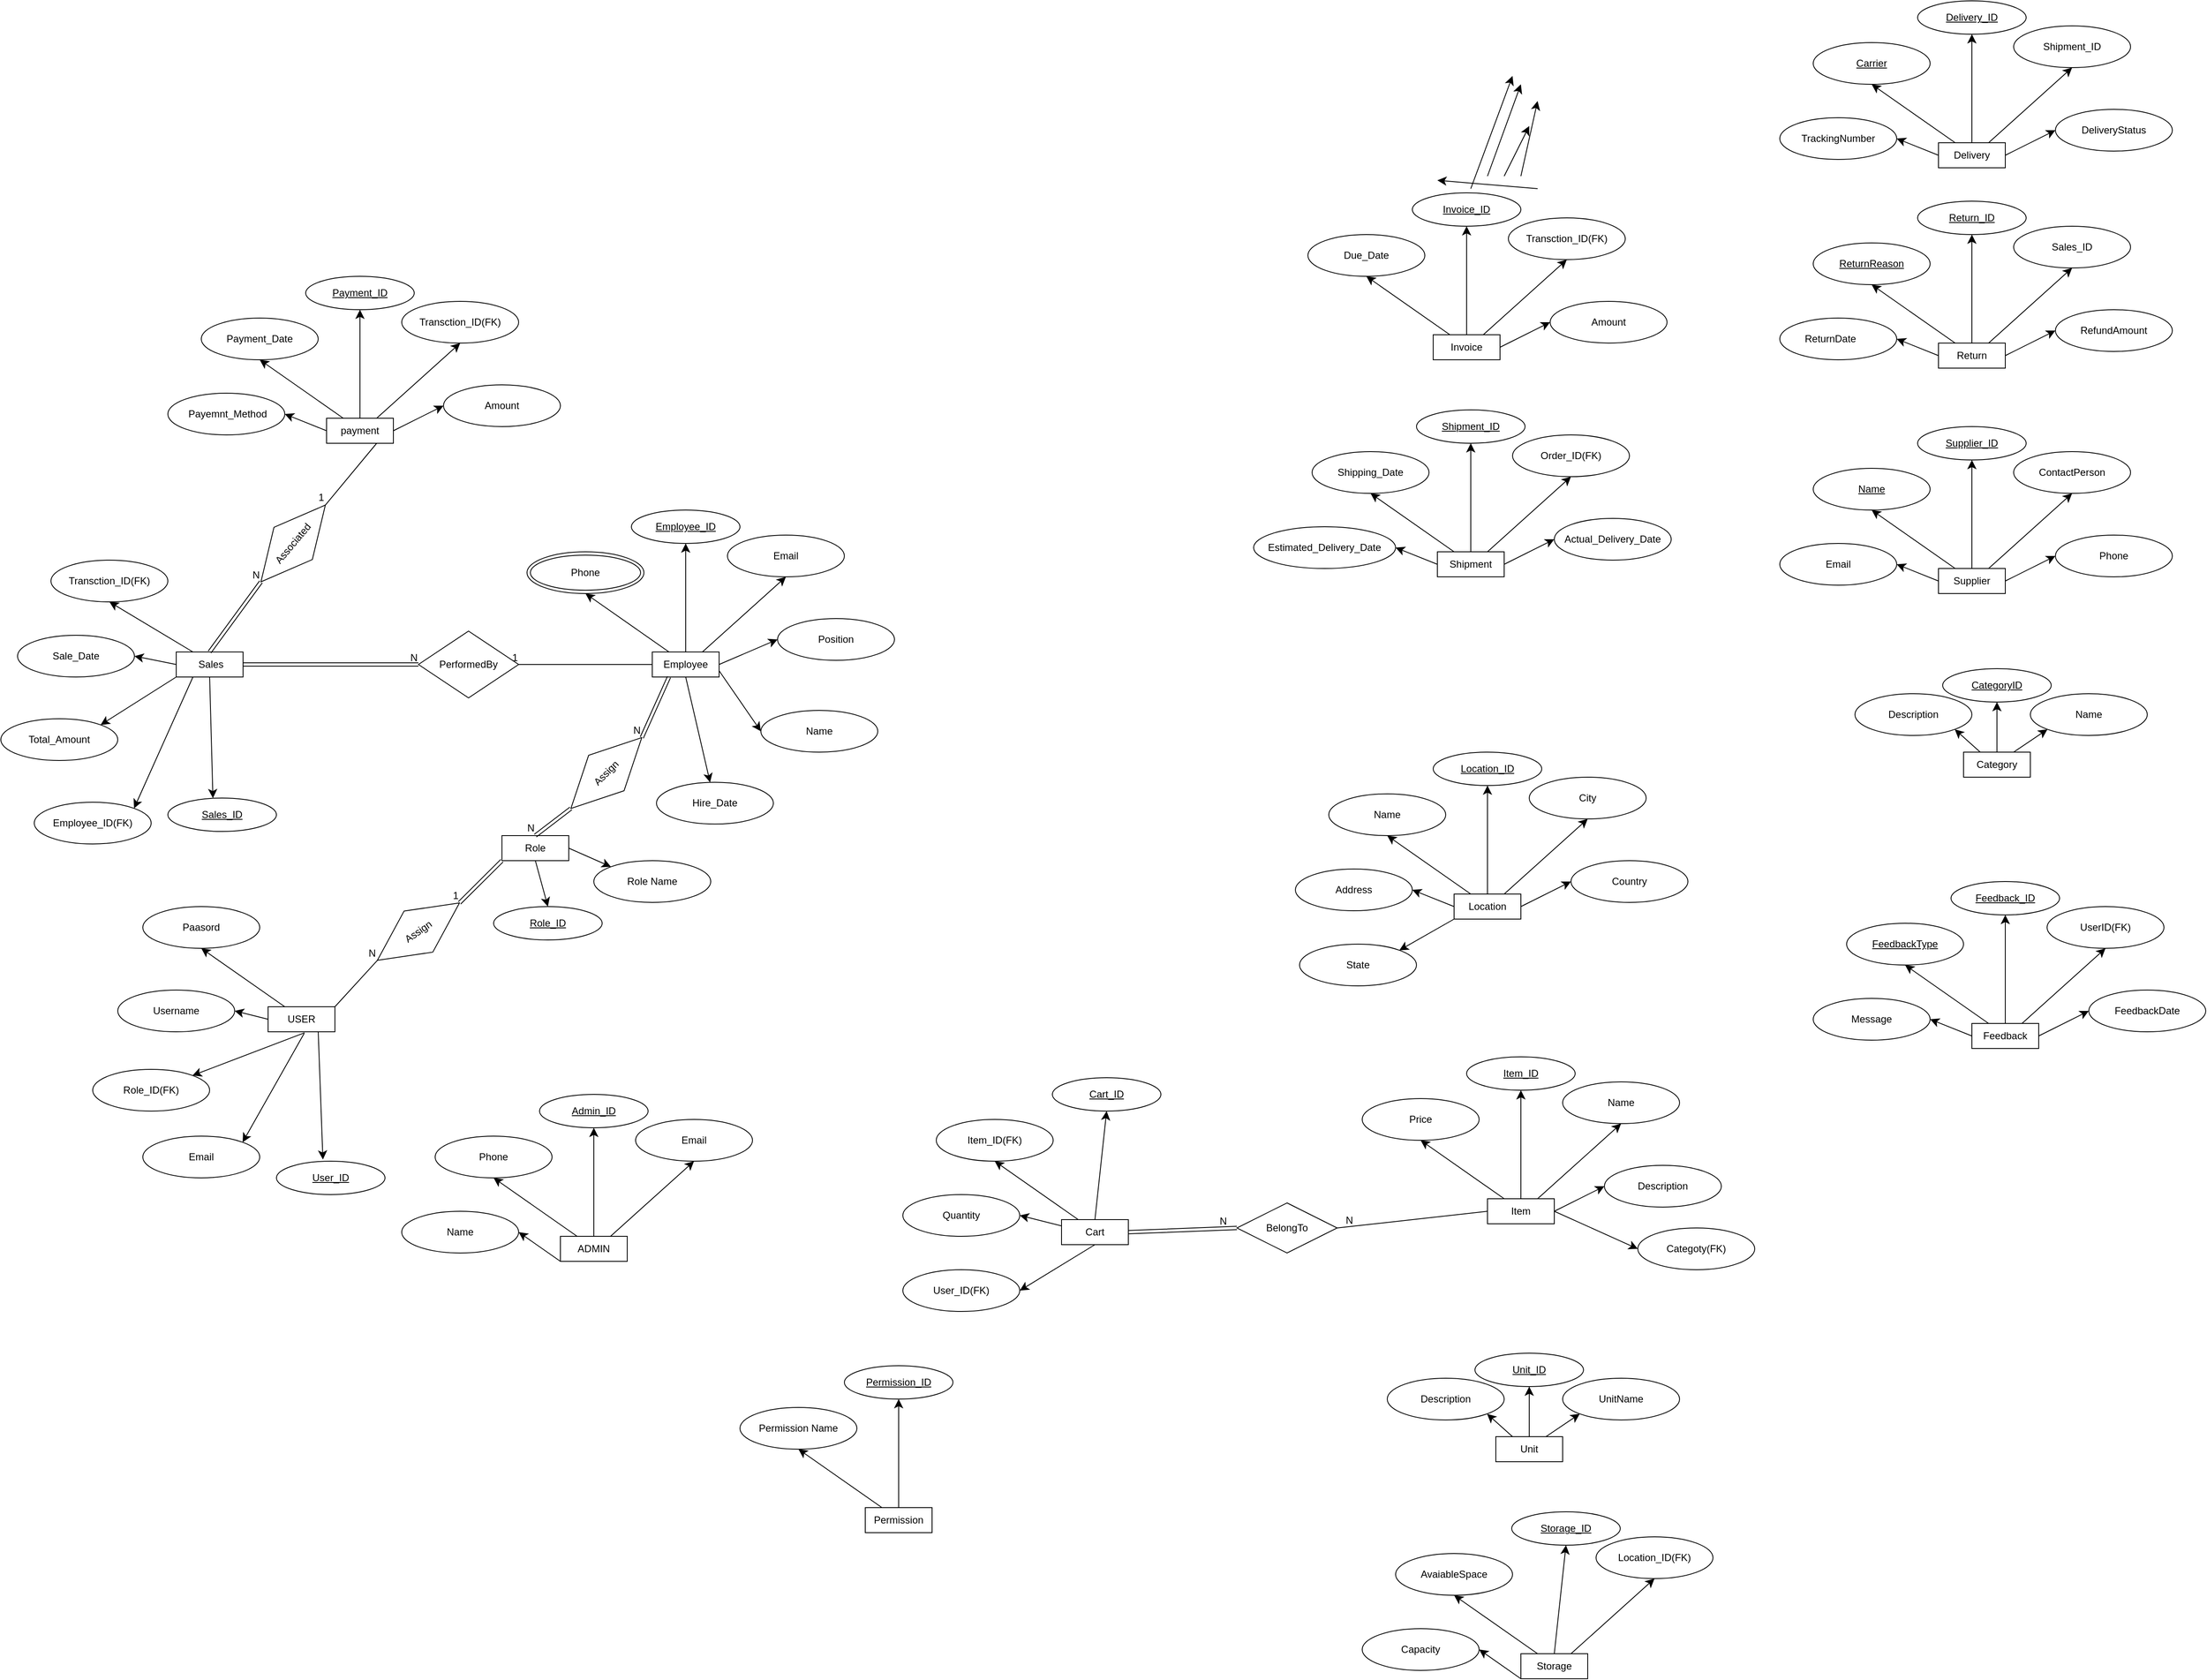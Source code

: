 <mxfile version="24.2.5" type="github">
  <diagram id="R2lEEEUBdFMjLlhIrx00" name="Page-1">
    <mxGraphModel dx="4644" dy="1252" grid="1" gridSize="10" guides="1" tooltips="1" connect="1" arrows="1" fold="1" page="1" pageScale="1" pageWidth="850" pageHeight="1100" math="0" shadow="0" extFonts="Permanent Marker^https://fonts.googleapis.com/css?family=Permanent+Marker">
      <root>
        <mxCell id="0" />
        <mxCell id="1" parent="0" />
        <mxCell id="9EIJNcuah8gAvyVcpaho-1" value="USER" style="rounded=0;whiteSpace=wrap;html=1;" vertex="1" parent="1">
          <mxGeometry x="-1040" y="1305" width="80" height="30" as="geometry" />
        </mxCell>
        <mxCell id="9EIJNcuah8gAvyVcpaho-31" value="&lt;u&gt;User_ID&lt;/u&gt;" style="ellipse;whiteSpace=wrap;html=1;" vertex="1" parent="1">
          <mxGeometry x="-1030" y="1490" width="130" height="40" as="geometry" />
        </mxCell>
        <mxCell id="9EIJNcuah8gAvyVcpaho-32" value="" style="endArrow=classic;html=1;rounded=0;fontSize=12;startSize=8;endSize=8;curved=1;exitX=0.75;exitY=1;exitDx=0;exitDy=0;entryX=0.428;entryY=-0.049;entryDx=0;entryDy=0;entryPerimeter=0;" edge="1" parent="1" source="9EIJNcuah8gAvyVcpaho-1" target="9EIJNcuah8gAvyVcpaho-31">
          <mxGeometry width="50" height="50" relative="1" as="geometry">
            <mxPoint x="-1020" y="1295" as="sourcePoint" />
            <mxPoint x="-970" y="1245" as="targetPoint" />
          </mxGeometry>
        </mxCell>
        <mxCell id="9EIJNcuah8gAvyVcpaho-33" value="Username" style="ellipse;whiteSpace=wrap;html=1;" vertex="1" parent="1">
          <mxGeometry x="-1220" y="1285" width="140" height="50" as="geometry" />
        </mxCell>
        <mxCell id="9EIJNcuah8gAvyVcpaho-34" value="Paasord" style="ellipse;whiteSpace=wrap;html=1;" vertex="1" parent="1">
          <mxGeometry x="-1190" y="1185" width="140" height="50" as="geometry" />
        </mxCell>
        <mxCell id="9EIJNcuah8gAvyVcpaho-36" value="Email" style="ellipse;whiteSpace=wrap;html=1;" vertex="1" parent="1">
          <mxGeometry x="-1190" y="1460" width="140" height="50" as="geometry" />
        </mxCell>
        <mxCell id="9EIJNcuah8gAvyVcpaho-37" value="Role_ID(FK)" style="ellipse;whiteSpace=wrap;html=1;" vertex="1" parent="1">
          <mxGeometry x="-1250" y="1380" width="140" height="50" as="geometry" />
        </mxCell>
        <mxCell id="9EIJNcuah8gAvyVcpaho-38" value="" style="endArrow=classic;html=1;rounded=0;fontSize=12;startSize=8;endSize=8;curved=1;exitX=0;exitY=0.5;exitDx=0;exitDy=0;entryX=1;entryY=0.5;entryDx=0;entryDy=0;" edge="1" parent="1" source="9EIJNcuah8gAvyVcpaho-1" target="9EIJNcuah8gAvyVcpaho-33">
          <mxGeometry width="50" height="50" relative="1" as="geometry">
            <mxPoint x="-990" y="1315" as="sourcePoint" />
            <mxPoint x="-990" y="1185" as="targetPoint" />
          </mxGeometry>
        </mxCell>
        <mxCell id="9EIJNcuah8gAvyVcpaho-39" value="" style="endArrow=classic;html=1;rounded=0;fontSize=12;startSize=8;endSize=8;curved=1;exitX=0.25;exitY=0;exitDx=0;exitDy=0;entryX=0.5;entryY=1;entryDx=0;entryDy=0;" edge="1" parent="1" source="9EIJNcuah8gAvyVcpaho-1" target="9EIJNcuah8gAvyVcpaho-34">
          <mxGeometry width="50" height="50" relative="1" as="geometry">
            <mxPoint x="-980" y="1325" as="sourcePoint" />
            <mxPoint x="-980" y="1195" as="targetPoint" />
          </mxGeometry>
        </mxCell>
        <mxCell id="9EIJNcuah8gAvyVcpaho-40" value="" style="endArrow=classic;html=1;rounded=0;fontSize=12;startSize=8;endSize=8;curved=1;exitX=0.545;exitY=1.039;exitDx=0;exitDy=0;entryX=1;entryY=0;entryDx=0;entryDy=0;exitPerimeter=0;" edge="1" parent="1" source="9EIJNcuah8gAvyVcpaho-1" target="9EIJNcuah8gAvyVcpaho-37">
          <mxGeometry width="50" height="50" relative="1" as="geometry">
            <mxPoint x="-970" y="1335" as="sourcePoint" />
            <mxPoint x="-970" y="1205" as="targetPoint" />
          </mxGeometry>
        </mxCell>
        <mxCell id="9EIJNcuah8gAvyVcpaho-41" value="" style="endArrow=classic;html=1;rounded=0;fontSize=12;startSize=8;endSize=8;curved=1;exitX=0.541;exitY=1.06;exitDx=0;exitDy=0;entryX=1;entryY=0;entryDx=0;entryDy=0;exitPerimeter=0;" edge="1" parent="1" source="9EIJNcuah8gAvyVcpaho-1" target="9EIJNcuah8gAvyVcpaho-36">
          <mxGeometry width="50" height="50" relative="1" as="geometry">
            <mxPoint x="-960" y="1345" as="sourcePoint" />
            <mxPoint x="-960" y="1215" as="targetPoint" />
          </mxGeometry>
        </mxCell>
        <mxCell id="9EIJNcuah8gAvyVcpaho-43" value="Role" style="rounded=0;whiteSpace=wrap;html=1;" vertex="1" parent="1">
          <mxGeometry x="-760" y="1100" width="80" height="30" as="geometry" />
        </mxCell>
        <mxCell id="9EIJNcuah8gAvyVcpaho-44" value="&lt;u&gt;Role_ID&lt;/u&gt;" style="ellipse;whiteSpace=wrap;html=1;" vertex="1" parent="1">
          <mxGeometry x="-770" y="1185" width="130" height="40" as="geometry" />
        </mxCell>
        <mxCell id="9EIJNcuah8gAvyVcpaho-45" value="" style="endArrow=classic;html=1;rounded=0;fontSize=12;startSize=8;endSize=8;curved=1;exitX=0.5;exitY=1;exitDx=0;exitDy=0;entryX=0.5;entryY=0;entryDx=0;entryDy=0;" edge="1" parent="1" source="9EIJNcuah8gAvyVcpaho-43" target="9EIJNcuah8gAvyVcpaho-44">
          <mxGeometry width="50" height="50" relative="1" as="geometry">
            <mxPoint x="-850.67" y="1061.16" as="sourcePoint" />
            <mxPoint x="-800.67" y="1011.16" as="targetPoint" />
          </mxGeometry>
        </mxCell>
        <mxCell id="9EIJNcuah8gAvyVcpaho-47" value="Role Name" style="ellipse;whiteSpace=wrap;html=1;" vertex="1" parent="1">
          <mxGeometry x="-650" y="1130" width="140" height="50" as="geometry" />
        </mxCell>
        <mxCell id="9EIJNcuah8gAvyVcpaho-51" value="" style="endArrow=classic;html=1;rounded=0;fontSize=12;startSize=8;endSize=8;curved=1;exitX=1;exitY=0.5;exitDx=0;exitDy=0;entryX=0;entryY=0;entryDx=0;entryDy=0;" edge="1" parent="1" source="9EIJNcuah8gAvyVcpaho-43" target="9EIJNcuah8gAvyVcpaho-47">
          <mxGeometry width="50" height="50" relative="1" as="geometry">
            <mxPoint x="-810.67" y="1091.16" as="sourcePoint" />
            <mxPoint x="-810.67" y="961.16" as="targetPoint" />
          </mxGeometry>
        </mxCell>
        <mxCell id="9EIJNcuah8gAvyVcpaho-66" value="Employee" style="rounded=0;whiteSpace=wrap;html=1;" vertex="1" parent="1">
          <mxGeometry x="-580" y="880" width="80" height="30" as="geometry" />
        </mxCell>
        <mxCell id="9EIJNcuah8gAvyVcpaho-67" value="&lt;u&gt;Employee_ID&lt;/u&gt;" style="ellipse;whiteSpace=wrap;html=1;" vertex="1" parent="1">
          <mxGeometry x="-605" y="710" width="130" height="40" as="geometry" />
        </mxCell>
        <mxCell id="9EIJNcuah8gAvyVcpaho-68" value="" style="endArrow=classic;html=1;rounded=0;fontSize=12;startSize=8;endSize=8;curved=1;exitX=0.5;exitY=0;exitDx=0;exitDy=0;entryX=0.5;entryY=1;entryDx=0;entryDy=0;" edge="1" parent="1" source="9EIJNcuah8gAvyVcpaho-66" target="9EIJNcuah8gAvyVcpaho-67">
          <mxGeometry width="50" height="50" relative="1" as="geometry">
            <mxPoint x="-560" y="870" as="sourcePoint" />
            <mxPoint x="-510" y="820" as="targetPoint" />
          </mxGeometry>
        </mxCell>
        <mxCell id="9EIJNcuah8gAvyVcpaho-69" value="Name" style="ellipse;whiteSpace=wrap;html=1;" vertex="1" parent="1">
          <mxGeometry x="-450" y="950" width="140" height="50" as="geometry" />
        </mxCell>
        <mxCell id="9EIJNcuah8gAvyVcpaho-70" value="Phone" style="ellipse;shape=doubleEllipse;whiteSpace=wrap;html=1;" vertex="1" parent="1">
          <mxGeometry x="-730" y="760" width="140" height="50" as="geometry" />
        </mxCell>
        <mxCell id="9EIJNcuah8gAvyVcpaho-71" value="Email" style="ellipse;whiteSpace=wrap;html=1;" vertex="1" parent="1">
          <mxGeometry x="-490" y="740" width="140" height="50" as="geometry" />
        </mxCell>
        <mxCell id="9EIJNcuah8gAvyVcpaho-72" value="Position" style="ellipse;whiteSpace=wrap;html=1;" vertex="1" parent="1">
          <mxGeometry x="-430" y="840" width="140" height="50" as="geometry" />
        </mxCell>
        <mxCell id="9EIJNcuah8gAvyVcpaho-73" value="" style="endArrow=classic;html=1;rounded=0;fontSize=12;startSize=8;endSize=8;curved=1;exitX=1;exitY=0.75;exitDx=0;exitDy=0;entryX=0;entryY=0.5;entryDx=0;entryDy=0;" edge="1" parent="1" source="9EIJNcuah8gAvyVcpaho-66" target="9EIJNcuah8gAvyVcpaho-69">
          <mxGeometry width="50" height="50" relative="1" as="geometry">
            <mxPoint x="-530" y="890" as="sourcePoint" />
            <mxPoint x="-530" y="760" as="targetPoint" />
          </mxGeometry>
        </mxCell>
        <mxCell id="9EIJNcuah8gAvyVcpaho-74" value="" style="endArrow=classic;html=1;rounded=0;fontSize=12;startSize=8;endSize=8;curved=1;exitX=0.25;exitY=0;exitDx=0;exitDy=0;entryX=0.5;entryY=1;entryDx=0;entryDy=0;" edge="1" parent="1" source="9EIJNcuah8gAvyVcpaho-66" target="9EIJNcuah8gAvyVcpaho-70">
          <mxGeometry width="50" height="50" relative="1" as="geometry">
            <mxPoint x="-520" y="900" as="sourcePoint" />
            <mxPoint x="-520" y="770" as="targetPoint" />
          </mxGeometry>
        </mxCell>
        <mxCell id="9EIJNcuah8gAvyVcpaho-75" value="" style="endArrow=classic;html=1;rounded=0;fontSize=12;startSize=8;endSize=8;curved=1;exitX=1;exitY=0.5;exitDx=0;exitDy=0;entryX=0;entryY=0.5;entryDx=0;entryDy=0;" edge="1" parent="1" source="9EIJNcuah8gAvyVcpaho-66" target="9EIJNcuah8gAvyVcpaho-72">
          <mxGeometry width="50" height="50" relative="1" as="geometry">
            <mxPoint x="-510" y="910" as="sourcePoint" />
            <mxPoint x="-510" y="780" as="targetPoint" />
          </mxGeometry>
        </mxCell>
        <mxCell id="9EIJNcuah8gAvyVcpaho-76" value="" style="endArrow=classic;html=1;rounded=0;fontSize=12;startSize=8;endSize=8;curved=1;exitX=0.75;exitY=0;exitDx=0;exitDy=0;entryX=0.5;entryY=1;entryDx=0;entryDy=0;" edge="1" parent="1" source="9EIJNcuah8gAvyVcpaho-66" target="9EIJNcuah8gAvyVcpaho-71">
          <mxGeometry width="50" height="50" relative="1" as="geometry">
            <mxPoint x="-500" y="920" as="sourcePoint" />
            <mxPoint x="-500" y="790" as="targetPoint" />
          </mxGeometry>
        </mxCell>
        <mxCell id="9EIJNcuah8gAvyVcpaho-77" value="Permission" style="rounded=0;whiteSpace=wrap;html=1;" vertex="1" parent="1">
          <mxGeometry x="-325" y="1905" width="80" height="30" as="geometry" />
        </mxCell>
        <mxCell id="9EIJNcuah8gAvyVcpaho-78" value="&lt;u&gt;Permission_ID&lt;/u&gt;" style="ellipse;whiteSpace=wrap;html=1;" vertex="1" parent="1">
          <mxGeometry x="-350" y="1735" width="130" height="40" as="geometry" />
        </mxCell>
        <mxCell id="9EIJNcuah8gAvyVcpaho-79" value="" style="endArrow=classic;html=1;rounded=0;fontSize=12;startSize=8;endSize=8;curved=1;exitX=0.5;exitY=0;exitDx=0;exitDy=0;entryX=0.5;entryY=1;entryDx=0;entryDy=0;" edge="1" parent="1" source="9EIJNcuah8gAvyVcpaho-77" target="9EIJNcuah8gAvyVcpaho-78">
          <mxGeometry width="50" height="50" relative="1" as="geometry">
            <mxPoint x="-305" y="1895" as="sourcePoint" />
            <mxPoint x="-255" y="1845" as="targetPoint" />
          </mxGeometry>
        </mxCell>
        <mxCell id="9EIJNcuah8gAvyVcpaho-80" value="Permission Name" style="ellipse;whiteSpace=wrap;html=1;" vertex="1" parent="1">
          <mxGeometry x="-475" y="1785" width="140" height="50" as="geometry" />
        </mxCell>
        <mxCell id="9EIJNcuah8gAvyVcpaho-81" value="" style="endArrow=classic;html=1;rounded=0;fontSize=12;startSize=8;endSize=8;curved=1;exitX=0.25;exitY=0;exitDx=0;exitDy=0;entryX=0.5;entryY=1;entryDx=0;entryDy=0;" edge="1" parent="1" source="9EIJNcuah8gAvyVcpaho-77" target="9EIJNcuah8gAvyVcpaho-80">
          <mxGeometry width="50" height="50" relative="1" as="geometry">
            <mxPoint x="-265" y="1925" as="sourcePoint" />
            <mxPoint x="-265" y="1795" as="targetPoint" />
          </mxGeometry>
        </mxCell>
        <mxCell id="9EIJNcuah8gAvyVcpaho-82" value="Hire_Date" style="ellipse;whiteSpace=wrap;html=1;" vertex="1" parent="1">
          <mxGeometry x="-575" y="1036.16" width="140" height="50" as="geometry" />
        </mxCell>
        <mxCell id="9EIJNcuah8gAvyVcpaho-83" value="" style="endArrow=classic;html=1;rounded=0;fontSize=12;startSize=8;endSize=8;curved=1;exitX=0.5;exitY=1;exitDx=0;exitDy=0;" edge="1" parent="1" source="9EIJNcuah8gAvyVcpaho-66" target="9EIJNcuah8gAvyVcpaho-82">
          <mxGeometry width="50" height="50" relative="1" as="geometry">
            <mxPoint x="-570" y="920" as="sourcePoint" />
            <mxPoint x="-620" y="885" as="targetPoint" />
          </mxGeometry>
        </mxCell>
        <mxCell id="9EIJNcuah8gAvyVcpaho-84" value="ADMIN" style="rounded=0;whiteSpace=wrap;html=1;" vertex="1" parent="1">
          <mxGeometry x="-690" y="1580" width="80" height="30" as="geometry" />
        </mxCell>
        <mxCell id="9EIJNcuah8gAvyVcpaho-85" value="&lt;u&gt;Admin_ID&lt;/u&gt;" style="ellipse;whiteSpace=wrap;html=1;" vertex="1" parent="1">
          <mxGeometry x="-715" y="1410" width="130" height="40" as="geometry" />
        </mxCell>
        <mxCell id="9EIJNcuah8gAvyVcpaho-86" value="" style="endArrow=classic;html=1;rounded=0;fontSize=12;startSize=8;endSize=8;curved=1;exitX=0.5;exitY=0;exitDx=0;exitDy=0;entryX=0.5;entryY=1;entryDx=0;entryDy=0;" edge="1" parent="1" source="9EIJNcuah8gAvyVcpaho-84" target="9EIJNcuah8gAvyVcpaho-85">
          <mxGeometry width="50" height="50" relative="1" as="geometry">
            <mxPoint x="-670" y="1570" as="sourcePoint" />
            <mxPoint x="-620" y="1520" as="targetPoint" />
          </mxGeometry>
        </mxCell>
        <mxCell id="9EIJNcuah8gAvyVcpaho-87" value="Name" style="ellipse;whiteSpace=wrap;html=1;" vertex="1" parent="1">
          <mxGeometry x="-880" y="1550" width="140" height="50" as="geometry" />
        </mxCell>
        <mxCell id="9EIJNcuah8gAvyVcpaho-88" value="Phone" style="ellipse;whiteSpace=wrap;html=1;" vertex="1" parent="1">
          <mxGeometry x="-840" y="1460" width="140" height="50" as="geometry" />
        </mxCell>
        <mxCell id="9EIJNcuah8gAvyVcpaho-89" value="Email" style="ellipse;whiteSpace=wrap;html=1;" vertex="1" parent="1">
          <mxGeometry x="-600" y="1440" width="140" height="50" as="geometry" />
        </mxCell>
        <mxCell id="9EIJNcuah8gAvyVcpaho-91" value="" style="endArrow=classic;html=1;rounded=0;fontSize=12;startSize=8;endSize=8;curved=1;exitX=0;exitY=1;exitDx=0;exitDy=0;entryX=1;entryY=0.5;entryDx=0;entryDy=0;" edge="1" parent="1" source="9EIJNcuah8gAvyVcpaho-84" target="9EIJNcuah8gAvyVcpaho-87">
          <mxGeometry width="50" height="50" relative="1" as="geometry">
            <mxPoint x="-640" y="1590" as="sourcePoint" />
            <mxPoint x="-640" y="1460" as="targetPoint" />
          </mxGeometry>
        </mxCell>
        <mxCell id="9EIJNcuah8gAvyVcpaho-92" value="" style="endArrow=classic;html=1;rounded=0;fontSize=12;startSize=8;endSize=8;curved=1;exitX=0.25;exitY=0;exitDx=0;exitDy=0;entryX=0.5;entryY=1;entryDx=0;entryDy=0;" edge="1" parent="1" source="9EIJNcuah8gAvyVcpaho-84" target="9EIJNcuah8gAvyVcpaho-88">
          <mxGeometry width="50" height="50" relative="1" as="geometry">
            <mxPoint x="-630" y="1600" as="sourcePoint" />
            <mxPoint x="-630" y="1470" as="targetPoint" />
          </mxGeometry>
        </mxCell>
        <mxCell id="9EIJNcuah8gAvyVcpaho-94" value="" style="endArrow=classic;html=1;rounded=0;fontSize=12;startSize=8;endSize=8;curved=1;exitX=0.75;exitY=0;exitDx=0;exitDy=0;entryX=0.5;entryY=1;entryDx=0;entryDy=0;" edge="1" parent="1" source="9EIJNcuah8gAvyVcpaho-84" target="9EIJNcuah8gAvyVcpaho-89">
          <mxGeometry width="50" height="50" relative="1" as="geometry">
            <mxPoint x="-610" y="1620" as="sourcePoint" />
            <mxPoint x="-610" y="1490" as="targetPoint" />
          </mxGeometry>
        </mxCell>
        <mxCell id="9EIJNcuah8gAvyVcpaho-95" value="&amp;nbsp;Sales" style="rounded=0;whiteSpace=wrap;html=1;" vertex="1" parent="1">
          <mxGeometry x="-1150" y="880" width="80" height="30" as="geometry" />
        </mxCell>
        <mxCell id="9EIJNcuah8gAvyVcpaho-96" value="&lt;u&gt;Sales_ID&lt;/u&gt;" style="ellipse;whiteSpace=wrap;html=1;" vertex="1" parent="1">
          <mxGeometry x="-1160" y="1055" width="130" height="40" as="geometry" />
        </mxCell>
        <mxCell id="9EIJNcuah8gAvyVcpaho-97" value="" style="endArrow=classic;html=1;rounded=0;fontSize=12;startSize=8;endSize=8;curved=1;exitX=0.5;exitY=1;exitDx=0;exitDy=0;entryX=0.415;entryY=0.003;entryDx=0;entryDy=0;entryPerimeter=0;" edge="1" parent="1" source="9EIJNcuah8gAvyVcpaho-95" target="9EIJNcuah8gAvyVcpaho-96">
          <mxGeometry width="50" height="50" relative="1" as="geometry">
            <mxPoint x="-1130" y="880" as="sourcePoint" />
            <mxPoint x="-1080" y="830" as="targetPoint" />
          </mxGeometry>
        </mxCell>
        <mxCell id="9EIJNcuah8gAvyVcpaho-98" value="Sale_Date" style="ellipse;whiteSpace=wrap;html=1;" vertex="1" parent="1">
          <mxGeometry x="-1340" y="860" width="140" height="50" as="geometry" />
        </mxCell>
        <mxCell id="9EIJNcuah8gAvyVcpaho-99" value="Transction_ID(FK)" style="ellipse;whiteSpace=wrap;html=1;" vertex="1" parent="1">
          <mxGeometry x="-1300" y="770" width="140" height="50" as="geometry" />
        </mxCell>
        <mxCell id="9EIJNcuah8gAvyVcpaho-100" value="Employee_ID(FK)" style="ellipse;whiteSpace=wrap;html=1;" vertex="1" parent="1">
          <mxGeometry x="-1320" y="1060" width="140" height="50" as="geometry" />
        </mxCell>
        <mxCell id="9EIJNcuah8gAvyVcpaho-101" value="" style="endArrow=classic;html=1;rounded=0;fontSize=12;startSize=8;endSize=8;curved=1;exitX=0;exitY=0.5;exitDx=0;exitDy=0;entryX=1;entryY=0.5;entryDx=0;entryDy=0;" edge="1" parent="1" source="9EIJNcuah8gAvyVcpaho-95" target="9EIJNcuah8gAvyVcpaho-98">
          <mxGeometry width="50" height="50" relative="1" as="geometry">
            <mxPoint x="-1100" y="900" as="sourcePoint" />
            <mxPoint x="-1100" y="770" as="targetPoint" />
          </mxGeometry>
        </mxCell>
        <mxCell id="9EIJNcuah8gAvyVcpaho-102" value="" style="endArrow=classic;html=1;rounded=0;fontSize=12;startSize=8;endSize=8;curved=1;exitX=0.25;exitY=0;exitDx=0;exitDy=0;entryX=0.5;entryY=1;entryDx=0;entryDy=0;" edge="1" parent="1" source="9EIJNcuah8gAvyVcpaho-95" target="9EIJNcuah8gAvyVcpaho-99">
          <mxGeometry width="50" height="50" relative="1" as="geometry">
            <mxPoint x="-1090" y="910" as="sourcePoint" />
            <mxPoint x="-1090" y="780" as="targetPoint" />
          </mxGeometry>
        </mxCell>
        <mxCell id="9EIJNcuah8gAvyVcpaho-104" value="Total_Amount" style="ellipse;whiteSpace=wrap;html=1;" vertex="1" parent="1">
          <mxGeometry x="-1360" y="960" width="140" height="50" as="geometry" />
        </mxCell>
        <mxCell id="9EIJNcuah8gAvyVcpaho-105" value="" style="endArrow=classic;html=1;rounded=0;fontSize=12;startSize=8;endSize=8;curved=1;exitX=0;exitY=1;exitDx=0;exitDy=0;entryX=1;entryY=0;entryDx=0;entryDy=0;" edge="1" parent="1" source="9EIJNcuah8gAvyVcpaho-95" target="9EIJNcuah8gAvyVcpaho-104">
          <mxGeometry width="50" height="50" relative="1" as="geometry">
            <mxPoint x="-1140" y="915" as="sourcePoint" />
            <mxPoint x="-1190" y="895" as="targetPoint" />
          </mxGeometry>
        </mxCell>
        <mxCell id="9EIJNcuah8gAvyVcpaho-117" value="payment" style="rounded=0;whiteSpace=wrap;html=1;" vertex="1" parent="1">
          <mxGeometry x="-970" y="600" width="80" height="30" as="geometry" />
        </mxCell>
        <mxCell id="9EIJNcuah8gAvyVcpaho-118" value="&lt;u&gt;Payment_ID&lt;/u&gt;" style="ellipse;whiteSpace=wrap;html=1;" vertex="1" parent="1">
          <mxGeometry x="-995" y="430" width="130" height="40" as="geometry" />
        </mxCell>
        <mxCell id="9EIJNcuah8gAvyVcpaho-119" value="" style="endArrow=classic;html=1;rounded=0;fontSize=12;startSize=8;endSize=8;curved=1;exitX=0.5;exitY=0;exitDx=0;exitDy=0;entryX=0.5;entryY=1;entryDx=0;entryDy=0;" edge="1" parent="1" source="9EIJNcuah8gAvyVcpaho-117" target="9EIJNcuah8gAvyVcpaho-118">
          <mxGeometry width="50" height="50" relative="1" as="geometry">
            <mxPoint x="-950" y="590" as="sourcePoint" />
            <mxPoint x="-900" y="540" as="targetPoint" />
          </mxGeometry>
        </mxCell>
        <mxCell id="9EIJNcuah8gAvyVcpaho-120" value="&amp;nbsp;Payemnt_Method" style="ellipse;whiteSpace=wrap;html=1;" vertex="1" parent="1">
          <mxGeometry x="-1160" y="570" width="140" height="50" as="geometry" />
        </mxCell>
        <mxCell id="9EIJNcuah8gAvyVcpaho-121" value="Payment_Date" style="ellipse;whiteSpace=wrap;html=1;" vertex="1" parent="1">
          <mxGeometry x="-1120" y="480" width="140" height="50" as="geometry" />
        </mxCell>
        <mxCell id="9EIJNcuah8gAvyVcpaho-122" value="Transction_ID(FK)" style="ellipse;whiteSpace=wrap;html=1;" vertex="1" parent="1">
          <mxGeometry x="-880" y="460" width="140" height="50" as="geometry" />
        </mxCell>
        <mxCell id="9EIJNcuah8gAvyVcpaho-123" value="" style="endArrow=classic;html=1;rounded=0;fontSize=12;startSize=8;endSize=8;curved=1;exitX=0;exitY=0.5;exitDx=0;exitDy=0;entryX=1;entryY=0.5;entryDx=0;entryDy=0;" edge="1" parent="1" source="9EIJNcuah8gAvyVcpaho-117" target="9EIJNcuah8gAvyVcpaho-120">
          <mxGeometry width="50" height="50" relative="1" as="geometry">
            <mxPoint x="-920" y="610" as="sourcePoint" />
            <mxPoint x="-920" y="480" as="targetPoint" />
          </mxGeometry>
        </mxCell>
        <mxCell id="9EIJNcuah8gAvyVcpaho-124" value="" style="endArrow=classic;html=1;rounded=0;fontSize=12;startSize=8;endSize=8;curved=1;exitX=0.25;exitY=0;exitDx=0;exitDy=0;entryX=0.5;entryY=1;entryDx=0;entryDy=0;" edge="1" parent="1" source="9EIJNcuah8gAvyVcpaho-117" target="9EIJNcuah8gAvyVcpaho-121">
          <mxGeometry width="50" height="50" relative="1" as="geometry">
            <mxPoint x="-910" y="620" as="sourcePoint" />
            <mxPoint x="-910" y="490" as="targetPoint" />
          </mxGeometry>
        </mxCell>
        <mxCell id="9EIJNcuah8gAvyVcpaho-125" value="" style="endArrow=classic;html=1;rounded=0;fontSize=12;startSize=8;endSize=8;curved=1;exitX=0.75;exitY=0;exitDx=0;exitDy=0;entryX=0.5;entryY=1;entryDx=0;entryDy=0;" edge="1" parent="1" source="9EIJNcuah8gAvyVcpaho-117" target="9EIJNcuah8gAvyVcpaho-122">
          <mxGeometry width="50" height="50" relative="1" as="geometry">
            <mxPoint x="-890" y="640" as="sourcePoint" />
            <mxPoint x="-890" y="510" as="targetPoint" />
          </mxGeometry>
        </mxCell>
        <mxCell id="9EIJNcuah8gAvyVcpaho-126" value="Amount" style="ellipse;whiteSpace=wrap;html=1;" vertex="1" parent="1">
          <mxGeometry x="-830" y="560" width="140" height="50" as="geometry" />
        </mxCell>
        <mxCell id="9EIJNcuah8gAvyVcpaho-127" value="" style="endArrow=classic;html=1;rounded=0;fontSize=12;startSize=8;endSize=8;curved=1;exitX=1;exitY=0.5;exitDx=0;exitDy=0;entryX=0;entryY=0.5;entryDx=0;entryDy=0;" edge="1" parent="1" source="9EIJNcuah8gAvyVcpaho-117" target="9EIJNcuah8gAvyVcpaho-126">
          <mxGeometry width="50" height="50" relative="1" as="geometry">
            <mxPoint x="-960" y="625" as="sourcePoint" />
            <mxPoint x="-1010" y="605" as="targetPoint" />
          </mxGeometry>
        </mxCell>
        <mxCell id="9EIJNcuah8gAvyVcpaho-128" value="Invoice" style="rounded=0;whiteSpace=wrap;html=1;" vertex="1" parent="1">
          <mxGeometry x="355" y="500" width="80" height="30" as="geometry" />
        </mxCell>
        <mxCell id="9EIJNcuah8gAvyVcpaho-129" value="&lt;u&gt;Invoice_ID&lt;/u&gt;" style="ellipse;whiteSpace=wrap;html=1;" vertex="1" parent="1">
          <mxGeometry x="330" y="330" width="130" height="40" as="geometry" />
        </mxCell>
        <mxCell id="9EIJNcuah8gAvyVcpaho-130" value="" style="endArrow=classic;html=1;rounded=0;fontSize=12;startSize=8;endSize=8;curved=1;exitX=0.5;exitY=0;exitDx=0;exitDy=0;entryX=0.5;entryY=1;entryDx=0;entryDy=0;" edge="1" parent="1" source="9EIJNcuah8gAvyVcpaho-128" target="9EIJNcuah8gAvyVcpaho-129">
          <mxGeometry width="50" height="50" relative="1" as="geometry">
            <mxPoint x="375" y="490" as="sourcePoint" />
            <mxPoint x="425" y="440" as="targetPoint" />
          </mxGeometry>
        </mxCell>
        <mxCell id="9EIJNcuah8gAvyVcpaho-132" value="Due_Date" style="ellipse;whiteSpace=wrap;html=1;" vertex="1" parent="1">
          <mxGeometry x="205" y="380" width="140" height="50" as="geometry" />
        </mxCell>
        <mxCell id="9EIJNcuah8gAvyVcpaho-133" value="Transction_ID(FK)" style="ellipse;whiteSpace=wrap;html=1;" vertex="1" parent="1">
          <mxGeometry x="445" y="360" width="140" height="50" as="geometry" />
        </mxCell>
        <mxCell id="9EIJNcuah8gAvyVcpaho-135" value="" style="endArrow=classic;html=1;rounded=0;fontSize=12;startSize=8;endSize=8;curved=1;exitX=0.25;exitY=0;exitDx=0;exitDy=0;entryX=0.5;entryY=1;entryDx=0;entryDy=0;" edge="1" parent="1" source="9EIJNcuah8gAvyVcpaho-128" target="9EIJNcuah8gAvyVcpaho-132">
          <mxGeometry width="50" height="50" relative="1" as="geometry">
            <mxPoint x="415" y="520" as="sourcePoint" />
            <mxPoint x="415" y="390" as="targetPoint" />
          </mxGeometry>
        </mxCell>
        <mxCell id="9EIJNcuah8gAvyVcpaho-136" value="" style="endArrow=classic;html=1;rounded=0;fontSize=12;startSize=8;endSize=8;curved=1;exitX=0.75;exitY=0;exitDx=0;exitDy=0;entryX=0.5;entryY=1;entryDx=0;entryDy=0;" edge="1" parent="1" source="9EIJNcuah8gAvyVcpaho-128" target="9EIJNcuah8gAvyVcpaho-133">
          <mxGeometry width="50" height="50" relative="1" as="geometry">
            <mxPoint x="435" y="540" as="sourcePoint" />
            <mxPoint x="435" y="410" as="targetPoint" />
          </mxGeometry>
        </mxCell>
        <mxCell id="9EIJNcuah8gAvyVcpaho-137" value="Amount" style="ellipse;whiteSpace=wrap;html=1;" vertex="1" parent="1">
          <mxGeometry x="495" y="460" width="140" height="50" as="geometry" />
        </mxCell>
        <mxCell id="9EIJNcuah8gAvyVcpaho-138" value="" style="endArrow=classic;html=1;rounded=0;fontSize=12;startSize=8;endSize=8;curved=1;exitX=1;exitY=0.5;exitDx=0;exitDy=0;entryX=0;entryY=0.5;entryDx=0;entryDy=0;" edge="1" parent="1" source="9EIJNcuah8gAvyVcpaho-128" target="9EIJNcuah8gAvyVcpaho-137">
          <mxGeometry width="50" height="50" relative="1" as="geometry">
            <mxPoint x="365" y="525" as="sourcePoint" />
            <mxPoint x="315" y="505" as="targetPoint" />
          </mxGeometry>
        </mxCell>
        <mxCell id="9EIJNcuah8gAvyVcpaho-139" value="Shipment" style="rounded=0;whiteSpace=wrap;html=1;" vertex="1" parent="1">
          <mxGeometry x="360" y="760" width="80" height="30" as="geometry" />
        </mxCell>
        <mxCell id="9EIJNcuah8gAvyVcpaho-140" value="&lt;u&gt;Shipment_ID&lt;/u&gt;" style="ellipse;whiteSpace=wrap;html=1;" vertex="1" parent="1">
          <mxGeometry x="335" y="590" width="130" height="40" as="geometry" />
        </mxCell>
        <mxCell id="9EIJNcuah8gAvyVcpaho-141" value="" style="endArrow=classic;html=1;rounded=0;fontSize=12;startSize=8;endSize=8;curved=1;exitX=0.5;exitY=0;exitDx=0;exitDy=0;entryX=0.5;entryY=1;entryDx=0;entryDy=0;" edge="1" parent="1" source="9EIJNcuah8gAvyVcpaho-139" target="9EIJNcuah8gAvyVcpaho-140">
          <mxGeometry width="50" height="50" relative="1" as="geometry">
            <mxPoint x="380" y="750" as="sourcePoint" />
            <mxPoint x="430" y="700" as="targetPoint" />
          </mxGeometry>
        </mxCell>
        <mxCell id="9EIJNcuah8gAvyVcpaho-142" value="Estimated_Delivery_Date" style="ellipse;whiteSpace=wrap;html=1;" vertex="1" parent="1">
          <mxGeometry x="140" y="730" width="170" height="50" as="geometry" />
        </mxCell>
        <mxCell id="9EIJNcuah8gAvyVcpaho-143" value="Shipping_Date" style="ellipse;whiteSpace=wrap;html=1;" vertex="1" parent="1">
          <mxGeometry x="210" y="640" width="140" height="50" as="geometry" />
        </mxCell>
        <mxCell id="9EIJNcuah8gAvyVcpaho-144" value="Order_ID(FK)" style="ellipse;whiteSpace=wrap;html=1;" vertex="1" parent="1">
          <mxGeometry x="450" y="620" width="140" height="50" as="geometry" />
        </mxCell>
        <mxCell id="9EIJNcuah8gAvyVcpaho-145" value="" style="endArrow=classic;html=1;rounded=0;fontSize=12;startSize=8;endSize=8;curved=1;exitX=0;exitY=0.5;exitDx=0;exitDy=0;entryX=1;entryY=0.5;entryDx=0;entryDy=0;" edge="1" parent="1" source="9EIJNcuah8gAvyVcpaho-139" target="9EIJNcuah8gAvyVcpaho-142">
          <mxGeometry width="50" height="50" relative="1" as="geometry">
            <mxPoint x="410" y="770" as="sourcePoint" />
            <mxPoint x="410" y="640" as="targetPoint" />
          </mxGeometry>
        </mxCell>
        <mxCell id="9EIJNcuah8gAvyVcpaho-146" value="" style="endArrow=classic;html=1;rounded=0;fontSize=12;startSize=8;endSize=8;curved=1;exitX=0.25;exitY=0;exitDx=0;exitDy=0;entryX=0.5;entryY=1;entryDx=0;entryDy=0;" edge="1" parent="1" source="9EIJNcuah8gAvyVcpaho-139" target="9EIJNcuah8gAvyVcpaho-143">
          <mxGeometry width="50" height="50" relative="1" as="geometry">
            <mxPoint x="420" y="780" as="sourcePoint" />
            <mxPoint x="420" y="650" as="targetPoint" />
          </mxGeometry>
        </mxCell>
        <mxCell id="9EIJNcuah8gAvyVcpaho-147" value="" style="endArrow=classic;html=1;rounded=0;fontSize=12;startSize=8;endSize=8;curved=1;exitX=0.75;exitY=0;exitDx=0;exitDy=0;entryX=0.5;entryY=1;entryDx=0;entryDy=0;" edge="1" parent="1" source="9EIJNcuah8gAvyVcpaho-139" target="9EIJNcuah8gAvyVcpaho-144">
          <mxGeometry width="50" height="50" relative="1" as="geometry">
            <mxPoint x="440" y="800" as="sourcePoint" />
            <mxPoint x="440" y="670" as="targetPoint" />
          </mxGeometry>
        </mxCell>
        <mxCell id="9EIJNcuah8gAvyVcpaho-148" value="Actual_Delivery_Date" style="ellipse;whiteSpace=wrap;html=1;" vertex="1" parent="1">
          <mxGeometry x="500" y="720" width="140" height="50" as="geometry" />
        </mxCell>
        <mxCell id="9EIJNcuah8gAvyVcpaho-149" value="" style="endArrow=classic;html=1;rounded=0;fontSize=12;startSize=8;endSize=8;curved=1;exitX=1;exitY=0.5;exitDx=0;exitDy=0;entryX=0;entryY=0.5;entryDx=0;entryDy=0;" edge="1" parent="1" source="9EIJNcuah8gAvyVcpaho-139" target="9EIJNcuah8gAvyVcpaho-148">
          <mxGeometry width="50" height="50" relative="1" as="geometry">
            <mxPoint x="370" y="785" as="sourcePoint" />
            <mxPoint x="320" y="765" as="targetPoint" />
          </mxGeometry>
        </mxCell>
        <mxCell id="9EIJNcuah8gAvyVcpaho-164" value="" style="endArrow=classic;html=1;rounded=0;fontSize=12;startSize=8;endSize=8;curved=1;exitX=0.5;exitY=0;exitDx=0;exitDy=0;entryX=0.5;entryY=1;entryDx=0;entryDy=0;" edge="1" parent="1" target="9EIJNcuah8gAvyVcpaho-163">
          <mxGeometry width="50" height="50" relative="1" as="geometry">
            <mxPoint x="440" y="310" as="sourcePoint" />
            <mxPoint x="470" y="250" as="targetPoint" />
          </mxGeometry>
        </mxCell>
        <mxCell id="9EIJNcuah8gAvyVcpaho-168" value="" style="endArrow=classic;html=1;rounded=0;fontSize=12;startSize=8;endSize=8;curved=1;exitX=0;exitY=0.5;exitDx=0;exitDy=0;entryX=1;entryY=0.5;entryDx=0;entryDy=0;" edge="1" parent="1" target="9EIJNcuah8gAvyVcpaho-165">
          <mxGeometry width="50" height="50" relative="1" as="geometry">
            <mxPoint x="400" y="325" as="sourcePoint" />
            <mxPoint x="450" y="190" as="targetPoint" />
          </mxGeometry>
        </mxCell>
        <mxCell id="9EIJNcuah8gAvyVcpaho-169" value="" style="endArrow=classic;html=1;rounded=0;fontSize=12;startSize=8;endSize=8;curved=1;exitX=0.25;exitY=0;exitDx=0;exitDy=0;entryX=0.5;entryY=1;entryDx=0;entryDy=0;" edge="1" parent="1" target="9EIJNcuah8gAvyVcpaho-166">
          <mxGeometry width="50" height="50" relative="1" as="geometry">
            <mxPoint x="420" y="310" as="sourcePoint" />
            <mxPoint x="460" y="200" as="targetPoint" />
          </mxGeometry>
        </mxCell>
        <mxCell id="9EIJNcuah8gAvyVcpaho-170" value="" style="endArrow=classic;html=1;rounded=0;fontSize=12;startSize=8;endSize=8;curved=1;exitX=0.75;exitY=0;exitDx=0;exitDy=0;entryX=0.5;entryY=1;entryDx=0;entryDy=0;" edge="1" parent="1" target="9EIJNcuah8gAvyVcpaho-167">
          <mxGeometry width="50" height="50" relative="1" as="geometry">
            <mxPoint x="460" y="310" as="sourcePoint" />
            <mxPoint x="480" y="220" as="targetPoint" />
          </mxGeometry>
        </mxCell>
        <mxCell id="9EIJNcuah8gAvyVcpaho-172" value="" style="endArrow=classic;html=1;rounded=0;fontSize=12;startSize=8;endSize=8;curved=1;exitX=1;exitY=0.5;exitDx=0;exitDy=0;entryX=0;entryY=0.5;entryDx=0;entryDy=0;" edge="1" parent="1" target="9EIJNcuah8gAvyVcpaho-171">
          <mxGeometry width="50" height="50" relative="1" as="geometry">
            <mxPoint x="480" y="325" as="sourcePoint" />
            <mxPoint x="360" y="315" as="targetPoint" />
          </mxGeometry>
        </mxCell>
        <mxCell id="9EIJNcuah8gAvyVcpaho-184" value="Location" style="rounded=0;whiteSpace=wrap;html=1;" vertex="1" parent="1">
          <mxGeometry x="380" y="1170" width="80" height="30" as="geometry" />
        </mxCell>
        <mxCell id="9EIJNcuah8gAvyVcpaho-185" value="&lt;u&gt;Location_ID&lt;/u&gt;" style="ellipse;whiteSpace=wrap;html=1;" vertex="1" parent="1">
          <mxGeometry x="355" y="1000" width="130" height="40" as="geometry" />
        </mxCell>
        <mxCell id="9EIJNcuah8gAvyVcpaho-186" value="" style="endArrow=classic;html=1;rounded=0;fontSize=12;startSize=8;endSize=8;curved=1;exitX=0.5;exitY=0;exitDx=0;exitDy=0;entryX=0.5;entryY=1;entryDx=0;entryDy=0;" edge="1" source="9EIJNcuah8gAvyVcpaho-184" target="9EIJNcuah8gAvyVcpaho-185" parent="1">
          <mxGeometry width="50" height="50" relative="1" as="geometry">
            <mxPoint x="400" y="1160" as="sourcePoint" />
            <mxPoint x="450" y="1110" as="targetPoint" />
          </mxGeometry>
        </mxCell>
        <mxCell id="9EIJNcuah8gAvyVcpaho-187" value="Address" style="ellipse;whiteSpace=wrap;html=1;" vertex="1" parent="1">
          <mxGeometry x="190" y="1140" width="140" height="50" as="geometry" />
        </mxCell>
        <mxCell id="9EIJNcuah8gAvyVcpaho-188" value="Name" style="ellipse;whiteSpace=wrap;html=1;" vertex="1" parent="1">
          <mxGeometry x="230" y="1050" width="140" height="50" as="geometry" />
        </mxCell>
        <mxCell id="9EIJNcuah8gAvyVcpaho-189" value="City" style="ellipse;whiteSpace=wrap;html=1;" vertex="1" parent="1">
          <mxGeometry x="470" y="1030" width="140" height="50" as="geometry" />
        </mxCell>
        <mxCell id="9EIJNcuah8gAvyVcpaho-190" value="" style="endArrow=classic;html=1;rounded=0;fontSize=12;startSize=8;endSize=8;curved=1;exitX=0;exitY=0.5;exitDx=0;exitDy=0;entryX=1;entryY=0.5;entryDx=0;entryDy=0;" edge="1" source="9EIJNcuah8gAvyVcpaho-184" target="9EIJNcuah8gAvyVcpaho-187" parent="1">
          <mxGeometry width="50" height="50" relative="1" as="geometry">
            <mxPoint x="430" y="1180" as="sourcePoint" />
            <mxPoint x="430" y="1050" as="targetPoint" />
          </mxGeometry>
        </mxCell>
        <mxCell id="9EIJNcuah8gAvyVcpaho-191" value="" style="endArrow=classic;html=1;rounded=0;fontSize=12;startSize=8;endSize=8;curved=1;exitX=0.25;exitY=0;exitDx=0;exitDy=0;entryX=0.5;entryY=1;entryDx=0;entryDy=0;" edge="1" source="9EIJNcuah8gAvyVcpaho-184" target="9EIJNcuah8gAvyVcpaho-188" parent="1">
          <mxGeometry width="50" height="50" relative="1" as="geometry">
            <mxPoint x="440" y="1190" as="sourcePoint" />
            <mxPoint x="440" y="1060" as="targetPoint" />
          </mxGeometry>
        </mxCell>
        <mxCell id="9EIJNcuah8gAvyVcpaho-192" value="" style="endArrow=classic;html=1;rounded=0;fontSize=12;startSize=8;endSize=8;curved=1;exitX=0.75;exitY=0;exitDx=0;exitDy=0;entryX=0.5;entryY=1;entryDx=0;entryDy=0;" edge="1" source="9EIJNcuah8gAvyVcpaho-184" target="9EIJNcuah8gAvyVcpaho-189" parent="1">
          <mxGeometry width="50" height="50" relative="1" as="geometry">
            <mxPoint x="460" y="1210" as="sourcePoint" />
            <mxPoint x="460" y="1080" as="targetPoint" />
          </mxGeometry>
        </mxCell>
        <mxCell id="9EIJNcuah8gAvyVcpaho-193" value="Country" style="ellipse;whiteSpace=wrap;html=1;" vertex="1" parent="1">
          <mxGeometry x="520" y="1130" width="140" height="50" as="geometry" />
        </mxCell>
        <mxCell id="9EIJNcuah8gAvyVcpaho-194" value="" style="endArrow=classic;html=1;rounded=0;fontSize=12;startSize=8;endSize=8;curved=1;exitX=1;exitY=0.5;exitDx=0;exitDy=0;entryX=0;entryY=0.5;entryDx=0;entryDy=0;" edge="1" source="9EIJNcuah8gAvyVcpaho-184" target="9EIJNcuah8gAvyVcpaho-193" parent="1">
          <mxGeometry width="50" height="50" relative="1" as="geometry">
            <mxPoint x="390" y="1195" as="sourcePoint" />
            <mxPoint x="340" y="1175" as="targetPoint" />
          </mxGeometry>
        </mxCell>
        <mxCell id="9EIJNcuah8gAvyVcpaho-195" value="State" style="ellipse;whiteSpace=wrap;html=1;" vertex="1" parent="1">
          <mxGeometry x="195" y="1230" width="140" height="50" as="geometry" />
        </mxCell>
        <mxCell id="9EIJNcuah8gAvyVcpaho-196" value="" style="endArrow=classic;html=1;rounded=0;fontSize=12;startSize=8;endSize=8;curved=1;entryX=1;entryY=0;entryDx=0;entryDy=0;exitX=0;exitY=1;exitDx=0;exitDy=0;" edge="1" parent="1" source="9EIJNcuah8gAvyVcpaho-184" target="9EIJNcuah8gAvyVcpaho-195">
          <mxGeometry width="50" height="50" relative="1" as="geometry">
            <mxPoint x="380" y="1200" as="sourcePoint" />
            <mxPoint x="340" y="1175" as="targetPoint" />
          </mxGeometry>
        </mxCell>
        <mxCell id="9EIJNcuah8gAvyVcpaho-197" value="Cart" style="rounded=0;whiteSpace=wrap;html=1;" vertex="1" parent="1">
          <mxGeometry x="-90" y="1560" width="80" height="30" as="geometry" />
        </mxCell>
        <mxCell id="9EIJNcuah8gAvyVcpaho-198" value="&lt;u&gt;Cart_ID&lt;/u&gt;" style="ellipse;whiteSpace=wrap;html=1;" vertex="1" parent="1">
          <mxGeometry x="-101" y="1390" width="130" height="40" as="geometry" />
        </mxCell>
        <mxCell id="9EIJNcuah8gAvyVcpaho-199" value="" style="endArrow=classic;html=1;rounded=0;fontSize=12;startSize=8;endSize=8;curved=1;exitX=0.5;exitY=0;exitDx=0;exitDy=0;entryX=0.5;entryY=1;entryDx=0;entryDy=0;" edge="1" parent="1" source="9EIJNcuah8gAvyVcpaho-197" target="9EIJNcuah8gAvyVcpaho-198">
          <mxGeometry width="50" height="50" relative="1" as="geometry">
            <mxPoint x="-70" y="1550" as="sourcePoint" />
            <mxPoint x="-20" y="1500" as="targetPoint" />
          </mxGeometry>
        </mxCell>
        <mxCell id="9EIJNcuah8gAvyVcpaho-200" value="Quantity" style="ellipse;whiteSpace=wrap;html=1;" vertex="1" parent="1">
          <mxGeometry x="-280" y="1530" width="140" height="50" as="geometry" />
        </mxCell>
        <mxCell id="9EIJNcuah8gAvyVcpaho-201" value="Item_ID(FK)" style="ellipse;whiteSpace=wrap;html=1;" vertex="1" parent="1">
          <mxGeometry x="-240" y="1440" width="140" height="50" as="geometry" />
        </mxCell>
        <mxCell id="9EIJNcuah8gAvyVcpaho-202" value="User_ID(FK)" style="ellipse;whiteSpace=wrap;html=1;" vertex="1" parent="1">
          <mxGeometry x="-280" y="1620" width="140" height="50" as="geometry" />
        </mxCell>
        <mxCell id="9EIJNcuah8gAvyVcpaho-203" value="" style="endArrow=classic;html=1;rounded=0;fontSize=12;startSize=8;endSize=8;curved=1;exitX=0;exitY=0.25;exitDx=0;exitDy=0;entryX=1;entryY=0.5;entryDx=0;entryDy=0;" edge="1" parent="1" source="9EIJNcuah8gAvyVcpaho-197" target="9EIJNcuah8gAvyVcpaho-200">
          <mxGeometry width="50" height="50" relative="1" as="geometry">
            <mxPoint x="-40" y="1570" as="sourcePoint" />
            <mxPoint x="-40" y="1440" as="targetPoint" />
          </mxGeometry>
        </mxCell>
        <mxCell id="9EIJNcuah8gAvyVcpaho-204" value="" style="endArrow=classic;html=1;rounded=0;fontSize=12;startSize=8;endSize=8;curved=1;exitX=0.25;exitY=0;exitDx=0;exitDy=0;entryX=0.5;entryY=1;entryDx=0;entryDy=0;" edge="1" parent="1" source="9EIJNcuah8gAvyVcpaho-197" target="9EIJNcuah8gAvyVcpaho-201">
          <mxGeometry width="50" height="50" relative="1" as="geometry">
            <mxPoint x="-30" y="1580" as="sourcePoint" />
            <mxPoint x="-30" y="1450" as="targetPoint" />
          </mxGeometry>
        </mxCell>
        <mxCell id="9EIJNcuah8gAvyVcpaho-205" value="" style="endArrow=classic;html=1;rounded=0;fontSize=12;startSize=8;endSize=8;curved=1;exitX=0.5;exitY=1;exitDx=0;exitDy=0;entryX=1;entryY=0.5;entryDx=0;entryDy=0;" edge="1" parent="1" source="9EIJNcuah8gAvyVcpaho-197" target="9EIJNcuah8gAvyVcpaho-202">
          <mxGeometry width="50" height="50" relative="1" as="geometry">
            <mxPoint x="-10" y="1600" as="sourcePoint" />
            <mxPoint x="-10" y="1470" as="targetPoint" />
          </mxGeometry>
        </mxCell>
        <mxCell id="9EIJNcuah8gAvyVcpaho-206" value="Unit" style="rounded=0;whiteSpace=wrap;html=1;" vertex="1" parent="1">
          <mxGeometry x="430" y="1820" width="80" height="30" as="geometry" />
        </mxCell>
        <mxCell id="9EIJNcuah8gAvyVcpaho-207" value="&lt;u&gt;Unit_ID&lt;/u&gt;" style="ellipse;whiteSpace=wrap;html=1;" vertex="1" parent="1">
          <mxGeometry x="405" y="1720" width="130" height="40" as="geometry" />
        </mxCell>
        <mxCell id="9EIJNcuah8gAvyVcpaho-208" value="" style="endArrow=classic;html=1;rounded=0;fontSize=12;startSize=8;endSize=8;curved=1;exitX=0.5;exitY=0;exitDx=0;exitDy=0;entryX=0.5;entryY=1;entryDx=0;entryDy=0;" edge="1" parent="1" source="9EIJNcuah8gAvyVcpaho-206" target="9EIJNcuah8gAvyVcpaho-207">
          <mxGeometry width="50" height="50" relative="1" as="geometry">
            <mxPoint x="450" y="1810" as="sourcePoint" />
            <mxPoint x="500" y="1760" as="targetPoint" />
          </mxGeometry>
        </mxCell>
        <mxCell id="9EIJNcuah8gAvyVcpaho-210" value="Description" style="ellipse;whiteSpace=wrap;html=1;" vertex="1" parent="1">
          <mxGeometry x="300" y="1750" width="140" height="50" as="geometry" />
        </mxCell>
        <mxCell id="9EIJNcuah8gAvyVcpaho-211" value="UnitName" style="ellipse;whiteSpace=wrap;html=1;" vertex="1" parent="1">
          <mxGeometry x="510" y="1750" width="140" height="50" as="geometry" />
        </mxCell>
        <mxCell id="9EIJNcuah8gAvyVcpaho-213" value="" style="endArrow=classic;html=1;rounded=0;fontSize=12;startSize=8;endSize=8;curved=1;exitX=0.25;exitY=0;exitDx=0;exitDy=0;entryX=1;entryY=1;entryDx=0;entryDy=0;" edge="1" parent="1" source="9EIJNcuah8gAvyVcpaho-206" target="9EIJNcuah8gAvyVcpaho-210">
          <mxGeometry width="50" height="50" relative="1" as="geometry">
            <mxPoint x="490" y="1840" as="sourcePoint" />
            <mxPoint x="490" y="1710" as="targetPoint" />
          </mxGeometry>
        </mxCell>
        <mxCell id="9EIJNcuah8gAvyVcpaho-214" value="" style="endArrow=classic;html=1;rounded=0;fontSize=12;startSize=8;endSize=8;curved=1;exitX=0.75;exitY=0;exitDx=0;exitDy=0;entryX=0;entryY=1;entryDx=0;entryDy=0;" edge="1" parent="1" source="9EIJNcuah8gAvyVcpaho-206" target="9EIJNcuah8gAvyVcpaho-211">
          <mxGeometry width="50" height="50" relative="1" as="geometry">
            <mxPoint x="510" y="1860" as="sourcePoint" />
            <mxPoint x="510" y="1730" as="targetPoint" />
          </mxGeometry>
        </mxCell>
        <mxCell id="9EIJNcuah8gAvyVcpaho-215" value="Storage" style="rounded=0;whiteSpace=wrap;html=1;" vertex="1" parent="1">
          <mxGeometry x="460" y="2080" width="80" height="30" as="geometry" />
        </mxCell>
        <mxCell id="9EIJNcuah8gAvyVcpaho-216" value="&lt;u&gt;Storage_ID&lt;/u&gt;" style="ellipse;whiteSpace=wrap;html=1;" vertex="1" parent="1">
          <mxGeometry x="449" y="1910" width="130" height="40" as="geometry" />
        </mxCell>
        <mxCell id="9EIJNcuah8gAvyVcpaho-217" value="" style="endArrow=classic;html=1;rounded=0;fontSize=12;startSize=8;endSize=8;curved=1;exitX=0.5;exitY=0;exitDx=0;exitDy=0;entryX=0.5;entryY=1;entryDx=0;entryDy=0;" edge="1" parent="1" source="9EIJNcuah8gAvyVcpaho-215" target="9EIJNcuah8gAvyVcpaho-216">
          <mxGeometry width="50" height="50" relative="1" as="geometry">
            <mxPoint x="480" y="2070" as="sourcePoint" />
            <mxPoint x="530" y="2020" as="targetPoint" />
          </mxGeometry>
        </mxCell>
        <mxCell id="9EIJNcuah8gAvyVcpaho-218" value="Capacity" style="ellipse;whiteSpace=wrap;html=1;" vertex="1" parent="1">
          <mxGeometry x="270" y="2050" width="140" height="50" as="geometry" />
        </mxCell>
        <mxCell id="9EIJNcuah8gAvyVcpaho-219" value="AvaiableSpace" style="ellipse;whiteSpace=wrap;html=1;" vertex="1" parent="1">
          <mxGeometry x="310" y="1960" width="140" height="50" as="geometry" />
        </mxCell>
        <mxCell id="9EIJNcuah8gAvyVcpaho-220" value="Location_ID(FK)" style="ellipse;whiteSpace=wrap;html=1;" vertex="1" parent="1">
          <mxGeometry x="550" y="1940" width="140" height="50" as="geometry" />
        </mxCell>
        <mxCell id="9EIJNcuah8gAvyVcpaho-221" value="" style="endArrow=classic;html=1;rounded=0;fontSize=12;startSize=8;endSize=8;curved=1;exitX=0;exitY=1;exitDx=0;exitDy=0;entryX=1;entryY=0.5;entryDx=0;entryDy=0;" edge="1" parent="1" source="9EIJNcuah8gAvyVcpaho-215" target="9EIJNcuah8gAvyVcpaho-218">
          <mxGeometry width="50" height="50" relative="1" as="geometry">
            <mxPoint x="510" y="2090" as="sourcePoint" />
            <mxPoint x="510" y="1960" as="targetPoint" />
          </mxGeometry>
        </mxCell>
        <mxCell id="9EIJNcuah8gAvyVcpaho-222" value="" style="endArrow=classic;html=1;rounded=0;fontSize=12;startSize=8;endSize=8;curved=1;exitX=0.25;exitY=0;exitDx=0;exitDy=0;entryX=0.5;entryY=1;entryDx=0;entryDy=0;" edge="1" parent="1" source="9EIJNcuah8gAvyVcpaho-215" target="9EIJNcuah8gAvyVcpaho-219">
          <mxGeometry width="50" height="50" relative="1" as="geometry">
            <mxPoint x="520" y="2100" as="sourcePoint" />
            <mxPoint x="520" y="1970" as="targetPoint" />
          </mxGeometry>
        </mxCell>
        <mxCell id="9EIJNcuah8gAvyVcpaho-223" value="" style="endArrow=classic;html=1;rounded=0;fontSize=12;startSize=8;endSize=8;curved=1;exitX=0.75;exitY=0;exitDx=0;exitDy=0;entryX=0.5;entryY=1;entryDx=0;entryDy=0;" edge="1" parent="1" source="9EIJNcuah8gAvyVcpaho-215" target="9EIJNcuah8gAvyVcpaho-220">
          <mxGeometry width="50" height="50" relative="1" as="geometry">
            <mxPoint x="540" y="2120" as="sourcePoint" />
            <mxPoint x="540" y="1990" as="targetPoint" />
          </mxGeometry>
        </mxCell>
        <mxCell id="9EIJNcuah8gAvyVcpaho-224" value="Item" style="rounded=0;whiteSpace=wrap;html=1;" vertex="1" parent="1">
          <mxGeometry x="420" y="1535" width="80" height="30" as="geometry" />
        </mxCell>
        <mxCell id="9EIJNcuah8gAvyVcpaho-225" value="&lt;u&gt;Item_ID&lt;/u&gt;" style="ellipse;whiteSpace=wrap;html=1;" vertex="1" parent="1">
          <mxGeometry x="395" y="1365" width="130" height="40" as="geometry" />
        </mxCell>
        <mxCell id="9EIJNcuah8gAvyVcpaho-226" value="" style="endArrow=classic;html=1;rounded=0;fontSize=12;startSize=8;endSize=8;curved=1;exitX=0.5;exitY=0;exitDx=0;exitDy=0;entryX=0.5;entryY=1;entryDx=0;entryDy=0;" edge="1" parent="1" source="9EIJNcuah8gAvyVcpaho-224" target="9EIJNcuah8gAvyVcpaho-225">
          <mxGeometry width="50" height="50" relative="1" as="geometry">
            <mxPoint x="440" y="1525" as="sourcePoint" />
            <mxPoint x="490" y="1475" as="targetPoint" />
          </mxGeometry>
        </mxCell>
        <mxCell id="9EIJNcuah8gAvyVcpaho-227" value="Categoty(FK)" style="ellipse;whiteSpace=wrap;html=1;" vertex="1" parent="1">
          <mxGeometry x="600" y="1570" width="140" height="50" as="geometry" />
        </mxCell>
        <mxCell id="9EIJNcuah8gAvyVcpaho-228" value="Price" style="ellipse;whiteSpace=wrap;html=1;" vertex="1" parent="1">
          <mxGeometry x="270" y="1415" width="140" height="50" as="geometry" />
        </mxCell>
        <mxCell id="9EIJNcuah8gAvyVcpaho-229" value="Name" style="ellipse;whiteSpace=wrap;html=1;" vertex="1" parent="1">
          <mxGeometry x="510" y="1395" width="140" height="50" as="geometry" />
        </mxCell>
        <mxCell id="9EIJNcuah8gAvyVcpaho-230" value="" style="endArrow=classic;html=1;rounded=0;fontSize=12;startSize=8;endSize=8;curved=1;exitX=1;exitY=0.5;exitDx=0;exitDy=0;entryX=0;entryY=0.5;entryDx=0;entryDy=0;" edge="1" parent="1" source="9EIJNcuah8gAvyVcpaho-224" target="9EIJNcuah8gAvyVcpaho-227">
          <mxGeometry width="50" height="50" relative="1" as="geometry">
            <mxPoint x="470" y="1545" as="sourcePoint" />
            <mxPoint x="470" y="1415" as="targetPoint" />
          </mxGeometry>
        </mxCell>
        <mxCell id="9EIJNcuah8gAvyVcpaho-231" value="" style="endArrow=classic;html=1;rounded=0;fontSize=12;startSize=8;endSize=8;curved=1;exitX=0.25;exitY=0;exitDx=0;exitDy=0;entryX=0.5;entryY=1;entryDx=0;entryDy=0;" edge="1" parent="1" source="9EIJNcuah8gAvyVcpaho-224" target="9EIJNcuah8gAvyVcpaho-228">
          <mxGeometry width="50" height="50" relative="1" as="geometry">
            <mxPoint x="480" y="1555" as="sourcePoint" />
            <mxPoint x="480" y="1425" as="targetPoint" />
          </mxGeometry>
        </mxCell>
        <mxCell id="9EIJNcuah8gAvyVcpaho-232" value="" style="endArrow=classic;html=1;rounded=0;fontSize=12;startSize=8;endSize=8;curved=1;exitX=0.75;exitY=0;exitDx=0;exitDy=0;entryX=0.5;entryY=1;entryDx=0;entryDy=0;" edge="1" parent="1" source="9EIJNcuah8gAvyVcpaho-224" target="9EIJNcuah8gAvyVcpaho-229">
          <mxGeometry width="50" height="50" relative="1" as="geometry">
            <mxPoint x="500" y="1575" as="sourcePoint" />
            <mxPoint x="500" y="1445" as="targetPoint" />
          </mxGeometry>
        </mxCell>
        <mxCell id="9EIJNcuah8gAvyVcpaho-233" value="Description" style="ellipse;whiteSpace=wrap;html=1;" vertex="1" parent="1">
          <mxGeometry x="560" y="1495" width="140" height="50" as="geometry" />
        </mxCell>
        <mxCell id="9EIJNcuah8gAvyVcpaho-234" value="" style="endArrow=classic;html=1;rounded=0;fontSize=12;startSize=8;endSize=8;curved=1;exitX=1;exitY=0.5;exitDx=0;exitDy=0;entryX=0;entryY=0.5;entryDx=0;entryDy=0;" edge="1" parent="1" source="9EIJNcuah8gAvyVcpaho-224" target="9EIJNcuah8gAvyVcpaho-233">
          <mxGeometry width="50" height="50" relative="1" as="geometry">
            <mxPoint x="430" y="1560" as="sourcePoint" />
            <mxPoint x="380" y="1540" as="targetPoint" />
          </mxGeometry>
        </mxCell>
        <mxCell id="9EIJNcuah8gAvyVcpaho-235" value="Delivery" style="rounded=0;whiteSpace=wrap;html=1;" vertex="1" parent="1">
          <mxGeometry x="960" y="270" width="80" height="30" as="geometry" />
        </mxCell>
        <mxCell id="9EIJNcuah8gAvyVcpaho-236" value="&lt;u&gt;Delivery_ID&lt;/u&gt;" style="ellipse;whiteSpace=wrap;html=1;" vertex="1" parent="1">
          <mxGeometry x="935" y="100" width="130" height="40" as="geometry" />
        </mxCell>
        <mxCell id="9EIJNcuah8gAvyVcpaho-237" value="" style="endArrow=classic;html=1;rounded=0;fontSize=12;startSize=8;endSize=8;curved=1;exitX=0.5;exitY=0;exitDx=0;exitDy=0;entryX=0.5;entryY=1;entryDx=0;entryDy=0;" edge="1" parent="1" source="9EIJNcuah8gAvyVcpaho-235" target="9EIJNcuah8gAvyVcpaho-236">
          <mxGeometry width="50" height="50" relative="1" as="geometry">
            <mxPoint x="980" y="260" as="sourcePoint" />
            <mxPoint x="1030" y="210" as="targetPoint" />
          </mxGeometry>
        </mxCell>
        <mxCell id="9EIJNcuah8gAvyVcpaho-238" value="TrackingNumber" style="ellipse;whiteSpace=wrap;html=1;" vertex="1" parent="1">
          <mxGeometry x="770" y="240" width="140" height="50" as="geometry" />
        </mxCell>
        <mxCell id="9EIJNcuah8gAvyVcpaho-239" value="Carrier" style="ellipse;whiteSpace=wrap;html=1;fontStyle=4" vertex="1" parent="1">
          <mxGeometry x="810" y="150" width="140" height="50" as="geometry" />
        </mxCell>
        <mxCell id="9EIJNcuah8gAvyVcpaho-240" value="Shipment_ID" style="ellipse;whiteSpace=wrap;html=1;" vertex="1" parent="1">
          <mxGeometry x="1050" y="130" width="140" height="50" as="geometry" />
        </mxCell>
        <mxCell id="9EIJNcuah8gAvyVcpaho-241" value="" style="endArrow=classic;html=1;rounded=0;fontSize=12;startSize=8;endSize=8;curved=1;exitX=0;exitY=0.5;exitDx=0;exitDy=0;entryX=1;entryY=0.5;entryDx=0;entryDy=0;" edge="1" parent="1" source="9EIJNcuah8gAvyVcpaho-235" target="9EIJNcuah8gAvyVcpaho-238">
          <mxGeometry width="50" height="50" relative="1" as="geometry">
            <mxPoint x="1010" y="280" as="sourcePoint" />
            <mxPoint x="1010" y="150" as="targetPoint" />
          </mxGeometry>
        </mxCell>
        <mxCell id="9EIJNcuah8gAvyVcpaho-242" value="" style="endArrow=classic;html=1;rounded=0;fontSize=12;startSize=8;endSize=8;curved=1;exitX=0.25;exitY=0;exitDx=0;exitDy=0;entryX=0.5;entryY=1;entryDx=0;entryDy=0;" edge="1" parent="1" source="9EIJNcuah8gAvyVcpaho-235" target="9EIJNcuah8gAvyVcpaho-239">
          <mxGeometry width="50" height="50" relative="1" as="geometry">
            <mxPoint x="1020" y="290" as="sourcePoint" />
            <mxPoint x="1020" y="160" as="targetPoint" />
          </mxGeometry>
        </mxCell>
        <mxCell id="9EIJNcuah8gAvyVcpaho-243" value="" style="endArrow=classic;html=1;rounded=0;fontSize=12;startSize=8;endSize=8;curved=1;exitX=0.75;exitY=0;exitDx=0;exitDy=0;entryX=0.5;entryY=1;entryDx=0;entryDy=0;" edge="1" parent="1" source="9EIJNcuah8gAvyVcpaho-235" target="9EIJNcuah8gAvyVcpaho-240">
          <mxGeometry width="50" height="50" relative="1" as="geometry">
            <mxPoint x="1040" y="310" as="sourcePoint" />
            <mxPoint x="1040" y="180" as="targetPoint" />
          </mxGeometry>
        </mxCell>
        <mxCell id="9EIJNcuah8gAvyVcpaho-244" value="DeliveryStatus" style="ellipse;whiteSpace=wrap;html=1;" vertex="1" parent="1">
          <mxGeometry x="1100" y="230" width="140" height="50" as="geometry" />
        </mxCell>
        <mxCell id="9EIJNcuah8gAvyVcpaho-245" value="" style="endArrow=classic;html=1;rounded=0;fontSize=12;startSize=8;endSize=8;curved=1;exitX=1;exitY=0.5;exitDx=0;exitDy=0;entryX=0;entryY=0.5;entryDx=0;entryDy=0;" edge="1" parent="1" source="9EIJNcuah8gAvyVcpaho-235" target="9EIJNcuah8gAvyVcpaho-244">
          <mxGeometry width="50" height="50" relative="1" as="geometry">
            <mxPoint x="970" y="295" as="sourcePoint" />
            <mxPoint x="920" y="275" as="targetPoint" />
          </mxGeometry>
        </mxCell>
        <mxCell id="9EIJNcuah8gAvyVcpaho-246" value="Return" style="rounded=0;whiteSpace=wrap;html=1;" vertex="1" parent="1">
          <mxGeometry x="960" y="510" width="80" height="30" as="geometry" />
        </mxCell>
        <mxCell id="9EIJNcuah8gAvyVcpaho-247" value="&lt;u&gt;Return_ID&lt;/u&gt;" style="ellipse;whiteSpace=wrap;html=1;" vertex="1" parent="1">
          <mxGeometry x="935" y="340" width="130" height="40" as="geometry" />
        </mxCell>
        <mxCell id="9EIJNcuah8gAvyVcpaho-248" value="" style="endArrow=classic;html=1;rounded=0;fontSize=12;startSize=8;endSize=8;curved=1;exitX=0.5;exitY=0;exitDx=0;exitDy=0;entryX=0.5;entryY=1;entryDx=0;entryDy=0;" edge="1" parent="1" source="9EIJNcuah8gAvyVcpaho-246" target="9EIJNcuah8gAvyVcpaho-247">
          <mxGeometry width="50" height="50" relative="1" as="geometry">
            <mxPoint x="980" y="500" as="sourcePoint" />
            <mxPoint x="1030" y="450" as="targetPoint" />
          </mxGeometry>
        </mxCell>
        <mxCell id="9EIJNcuah8gAvyVcpaho-249" value="ReturnDate&lt;span style=&quot;white-space: pre;&quot;&gt;&#x9;&lt;/span&gt;" style="ellipse;whiteSpace=wrap;html=1;" vertex="1" parent="1">
          <mxGeometry x="770" y="480" width="140" height="50" as="geometry" />
        </mxCell>
        <mxCell id="9EIJNcuah8gAvyVcpaho-250" value="ReturnReason" style="ellipse;whiteSpace=wrap;html=1;fontStyle=4" vertex="1" parent="1">
          <mxGeometry x="810" y="390" width="140" height="50" as="geometry" />
        </mxCell>
        <mxCell id="9EIJNcuah8gAvyVcpaho-251" value="Sales_ID" style="ellipse;whiteSpace=wrap;html=1;" vertex="1" parent="1">
          <mxGeometry x="1050" y="370" width="140" height="50" as="geometry" />
        </mxCell>
        <mxCell id="9EIJNcuah8gAvyVcpaho-252" value="" style="endArrow=classic;html=1;rounded=0;fontSize=12;startSize=8;endSize=8;curved=1;exitX=0;exitY=0.5;exitDx=0;exitDy=0;entryX=1;entryY=0.5;entryDx=0;entryDy=0;" edge="1" parent="1" source="9EIJNcuah8gAvyVcpaho-246" target="9EIJNcuah8gAvyVcpaho-249">
          <mxGeometry width="50" height="50" relative="1" as="geometry">
            <mxPoint x="1010" y="520" as="sourcePoint" />
            <mxPoint x="1010" y="390" as="targetPoint" />
          </mxGeometry>
        </mxCell>
        <mxCell id="9EIJNcuah8gAvyVcpaho-253" value="" style="endArrow=classic;html=1;rounded=0;fontSize=12;startSize=8;endSize=8;curved=1;exitX=0.25;exitY=0;exitDx=0;exitDy=0;entryX=0.5;entryY=1;entryDx=0;entryDy=0;" edge="1" parent="1" source="9EIJNcuah8gAvyVcpaho-246" target="9EIJNcuah8gAvyVcpaho-250">
          <mxGeometry width="50" height="50" relative="1" as="geometry">
            <mxPoint x="1020" y="530" as="sourcePoint" />
            <mxPoint x="1020" y="400" as="targetPoint" />
          </mxGeometry>
        </mxCell>
        <mxCell id="9EIJNcuah8gAvyVcpaho-254" value="" style="endArrow=classic;html=1;rounded=0;fontSize=12;startSize=8;endSize=8;curved=1;exitX=0.75;exitY=0;exitDx=0;exitDy=0;entryX=0.5;entryY=1;entryDx=0;entryDy=0;" edge="1" parent="1" source="9EIJNcuah8gAvyVcpaho-246" target="9EIJNcuah8gAvyVcpaho-251">
          <mxGeometry width="50" height="50" relative="1" as="geometry">
            <mxPoint x="1040" y="550" as="sourcePoint" />
            <mxPoint x="1040" y="420" as="targetPoint" />
          </mxGeometry>
        </mxCell>
        <mxCell id="9EIJNcuah8gAvyVcpaho-255" value="RefundAmount" style="ellipse;whiteSpace=wrap;html=1;" vertex="1" parent="1">
          <mxGeometry x="1100" y="470" width="140" height="50" as="geometry" />
        </mxCell>
        <mxCell id="9EIJNcuah8gAvyVcpaho-256" value="" style="endArrow=classic;html=1;rounded=0;fontSize=12;startSize=8;endSize=8;curved=1;exitX=1;exitY=0.5;exitDx=0;exitDy=0;entryX=0;entryY=0.5;entryDx=0;entryDy=0;" edge="1" parent="1" source="9EIJNcuah8gAvyVcpaho-246" target="9EIJNcuah8gAvyVcpaho-255">
          <mxGeometry width="50" height="50" relative="1" as="geometry">
            <mxPoint x="970" y="535" as="sourcePoint" />
            <mxPoint x="920" y="515" as="targetPoint" />
          </mxGeometry>
        </mxCell>
        <mxCell id="9EIJNcuah8gAvyVcpaho-257" value="Supplier" style="rounded=0;whiteSpace=wrap;html=1;" vertex="1" parent="1">
          <mxGeometry x="960" y="780" width="80" height="30" as="geometry" />
        </mxCell>
        <mxCell id="9EIJNcuah8gAvyVcpaho-258" value="&lt;u&gt;Supplier_ID&lt;/u&gt;" style="ellipse;whiteSpace=wrap;html=1;" vertex="1" parent="1">
          <mxGeometry x="935" y="610" width="130" height="40" as="geometry" />
        </mxCell>
        <mxCell id="9EIJNcuah8gAvyVcpaho-259" value="" style="endArrow=classic;html=1;rounded=0;fontSize=12;startSize=8;endSize=8;curved=1;exitX=0.5;exitY=0;exitDx=0;exitDy=0;entryX=0.5;entryY=1;entryDx=0;entryDy=0;" edge="1" parent="1" source="9EIJNcuah8gAvyVcpaho-257" target="9EIJNcuah8gAvyVcpaho-258">
          <mxGeometry width="50" height="50" relative="1" as="geometry">
            <mxPoint x="980" y="770" as="sourcePoint" />
            <mxPoint x="1030" y="720" as="targetPoint" />
          </mxGeometry>
        </mxCell>
        <mxCell id="9EIJNcuah8gAvyVcpaho-260" value="Email" style="ellipse;whiteSpace=wrap;html=1;" vertex="1" parent="1">
          <mxGeometry x="770" y="750" width="140" height="50" as="geometry" />
        </mxCell>
        <mxCell id="9EIJNcuah8gAvyVcpaho-261" value="Name" style="ellipse;whiteSpace=wrap;html=1;fontStyle=4" vertex="1" parent="1">
          <mxGeometry x="810" y="660" width="140" height="50" as="geometry" />
        </mxCell>
        <mxCell id="9EIJNcuah8gAvyVcpaho-262" value="ContactPerson" style="ellipse;whiteSpace=wrap;html=1;" vertex="1" parent="1">
          <mxGeometry x="1050" y="640" width="140" height="50" as="geometry" />
        </mxCell>
        <mxCell id="9EIJNcuah8gAvyVcpaho-263" value="" style="endArrow=classic;html=1;rounded=0;fontSize=12;startSize=8;endSize=8;curved=1;exitX=0;exitY=0.5;exitDx=0;exitDy=0;entryX=1;entryY=0.5;entryDx=0;entryDy=0;" edge="1" parent="1" source="9EIJNcuah8gAvyVcpaho-257" target="9EIJNcuah8gAvyVcpaho-260">
          <mxGeometry width="50" height="50" relative="1" as="geometry">
            <mxPoint x="1010" y="790" as="sourcePoint" />
            <mxPoint x="1010" y="660" as="targetPoint" />
          </mxGeometry>
        </mxCell>
        <mxCell id="9EIJNcuah8gAvyVcpaho-264" value="" style="endArrow=classic;html=1;rounded=0;fontSize=12;startSize=8;endSize=8;curved=1;exitX=0.25;exitY=0;exitDx=0;exitDy=0;entryX=0.5;entryY=1;entryDx=0;entryDy=0;" edge="1" parent="1" source="9EIJNcuah8gAvyVcpaho-257" target="9EIJNcuah8gAvyVcpaho-261">
          <mxGeometry width="50" height="50" relative="1" as="geometry">
            <mxPoint x="1020" y="800" as="sourcePoint" />
            <mxPoint x="1020" y="670" as="targetPoint" />
          </mxGeometry>
        </mxCell>
        <mxCell id="9EIJNcuah8gAvyVcpaho-265" value="" style="endArrow=classic;html=1;rounded=0;fontSize=12;startSize=8;endSize=8;curved=1;exitX=0.75;exitY=0;exitDx=0;exitDy=0;entryX=0.5;entryY=1;entryDx=0;entryDy=0;" edge="1" parent="1" source="9EIJNcuah8gAvyVcpaho-257" target="9EIJNcuah8gAvyVcpaho-262">
          <mxGeometry width="50" height="50" relative="1" as="geometry">
            <mxPoint x="1040" y="820" as="sourcePoint" />
            <mxPoint x="1040" y="690" as="targetPoint" />
          </mxGeometry>
        </mxCell>
        <mxCell id="9EIJNcuah8gAvyVcpaho-266" value="Phone" style="ellipse;whiteSpace=wrap;html=1;" vertex="1" parent="1">
          <mxGeometry x="1100" y="740" width="140" height="50" as="geometry" />
        </mxCell>
        <mxCell id="9EIJNcuah8gAvyVcpaho-267" value="" style="endArrow=classic;html=1;rounded=0;fontSize=12;startSize=8;endSize=8;curved=1;exitX=1;exitY=0.5;exitDx=0;exitDy=0;entryX=0;entryY=0.5;entryDx=0;entryDy=0;" edge="1" parent="1" source="9EIJNcuah8gAvyVcpaho-257" target="9EIJNcuah8gAvyVcpaho-266">
          <mxGeometry width="50" height="50" relative="1" as="geometry">
            <mxPoint x="970" y="805" as="sourcePoint" />
            <mxPoint x="920" y="785" as="targetPoint" />
          </mxGeometry>
        </mxCell>
        <mxCell id="9EIJNcuah8gAvyVcpaho-268" value="Category" style="rounded=0;whiteSpace=wrap;html=1;" vertex="1" parent="1">
          <mxGeometry x="990" y="1000" width="80" height="30" as="geometry" />
        </mxCell>
        <mxCell id="9EIJNcuah8gAvyVcpaho-269" value="&lt;u&gt;CategoryID&lt;/u&gt;" style="ellipse;whiteSpace=wrap;html=1;" vertex="1" parent="1">
          <mxGeometry x="965" y="900" width="130" height="40" as="geometry" />
        </mxCell>
        <mxCell id="9EIJNcuah8gAvyVcpaho-270" value="" style="endArrow=classic;html=1;rounded=0;fontSize=12;startSize=8;endSize=8;curved=1;exitX=0.5;exitY=0;exitDx=0;exitDy=0;entryX=0.5;entryY=1;entryDx=0;entryDy=0;" edge="1" parent="1" source="9EIJNcuah8gAvyVcpaho-268" target="9EIJNcuah8gAvyVcpaho-269">
          <mxGeometry width="50" height="50" relative="1" as="geometry">
            <mxPoint x="1010" y="990" as="sourcePoint" />
            <mxPoint x="1060" y="940" as="targetPoint" />
          </mxGeometry>
        </mxCell>
        <mxCell id="9EIJNcuah8gAvyVcpaho-271" value="Description" style="ellipse;whiteSpace=wrap;html=1;" vertex="1" parent="1">
          <mxGeometry x="860" y="930" width="140" height="50" as="geometry" />
        </mxCell>
        <mxCell id="9EIJNcuah8gAvyVcpaho-272" value="Name" style="ellipse;whiteSpace=wrap;html=1;" vertex="1" parent="1">
          <mxGeometry x="1070" y="930" width="140" height="50" as="geometry" />
        </mxCell>
        <mxCell id="9EIJNcuah8gAvyVcpaho-273" value="" style="endArrow=classic;html=1;rounded=0;fontSize=12;startSize=8;endSize=8;curved=1;exitX=0.25;exitY=0;exitDx=0;exitDy=0;entryX=1;entryY=1;entryDx=0;entryDy=0;" edge="1" parent="1" source="9EIJNcuah8gAvyVcpaho-268" target="9EIJNcuah8gAvyVcpaho-271">
          <mxGeometry width="50" height="50" relative="1" as="geometry">
            <mxPoint x="1050" y="1020" as="sourcePoint" />
            <mxPoint x="1050" y="890" as="targetPoint" />
          </mxGeometry>
        </mxCell>
        <mxCell id="9EIJNcuah8gAvyVcpaho-274" value="" style="endArrow=classic;html=1;rounded=0;fontSize=12;startSize=8;endSize=8;curved=1;exitX=0.75;exitY=0;exitDx=0;exitDy=0;entryX=0;entryY=1;entryDx=0;entryDy=0;" edge="1" parent="1" source="9EIJNcuah8gAvyVcpaho-268" target="9EIJNcuah8gAvyVcpaho-272">
          <mxGeometry width="50" height="50" relative="1" as="geometry">
            <mxPoint x="1070" y="1040" as="sourcePoint" />
            <mxPoint x="1070" y="910" as="targetPoint" />
          </mxGeometry>
        </mxCell>
        <mxCell id="9EIJNcuah8gAvyVcpaho-275" value="Feedback" style="rounded=0;whiteSpace=wrap;html=1;" vertex="1" parent="1">
          <mxGeometry x="1000" y="1325" width="80" height="30" as="geometry" />
        </mxCell>
        <mxCell id="9EIJNcuah8gAvyVcpaho-276" value="&lt;u&gt;Feedback_ID&lt;/u&gt;" style="ellipse;whiteSpace=wrap;html=1;" vertex="1" parent="1">
          <mxGeometry x="975" y="1155" width="130" height="40" as="geometry" />
        </mxCell>
        <mxCell id="9EIJNcuah8gAvyVcpaho-277" value="" style="endArrow=classic;html=1;rounded=0;fontSize=12;startSize=8;endSize=8;curved=1;exitX=0.5;exitY=0;exitDx=0;exitDy=0;entryX=0.5;entryY=1;entryDx=0;entryDy=0;" edge="1" parent="1" source="9EIJNcuah8gAvyVcpaho-275" target="9EIJNcuah8gAvyVcpaho-276">
          <mxGeometry width="50" height="50" relative="1" as="geometry">
            <mxPoint x="1020" y="1315" as="sourcePoint" />
            <mxPoint x="1070" y="1265" as="targetPoint" />
          </mxGeometry>
        </mxCell>
        <mxCell id="9EIJNcuah8gAvyVcpaho-278" value="Message" style="ellipse;whiteSpace=wrap;html=1;" vertex="1" parent="1">
          <mxGeometry x="810" y="1295" width="140" height="50" as="geometry" />
        </mxCell>
        <mxCell id="9EIJNcuah8gAvyVcpaho-279" value="FeedbackType" style="ellipse;whiteSpace=wrap;html=1;fontStyle=4" vertex="1" parent="1">
          <mxGeometry x="850" y="1205" width="140" height="50" as="geometry" />
        </mxCell>
        <mxCell id="9EIJNcuah8gAvyVcpaho-280" value="UserID(FK)" style="ellipse;whiteSpace=wrap;html=1;" vertex="1" parent="1">
          <mxGeometry x="1090" y="1185" width="140" height="50" as="geometry" />
        </mxCell>
        <mxCell id="9EIJNcuah8gAvyVcpaho-281" value="" style="endArrow=classic;html=1;rounded=0;fontSize=12;startSize=8;endSize=8;curved=1;exitX=0;exitY=0.5;exitDx=0;exitDy=0;entryX=1;entryY=0.5;entryDx=0;entryDy=0;" edge="1" parent="1" source="9EIJNcuah8gAvyVcpaho-275" target="9EIJNcuah8gAvyVcpaho-278">
          <mxGeometry width="50" height="50" relative="1" as="geometry">
            <mxPoint x="1050" y="1335" as="sourcePoint" />
            <mxPoint x="1050" y="1205" as="targetPoint" />
          </mxGeometry>
        </mxCell>
        <mxCell id="9EIJNcuah8gAvyVcpaho-282" value="" style="endArrow=classic;html=1;rounded=0;fontSize=12;startSize=8;endSize=8;curved=1;exitX=0.25;exitY=0;exitDx=0;exitDy=0;entryX=0.5;entryY=1;entryDx=0;entryDy=0;" edge="1" parent="1" source="9EIJNcuah8gAvyVcpaho-275" target="9EIJNcuah8gAvyVcpaho-279">
          <mxGeometry width="50" height="50" relative="1" as="geometry">
            <mxPoint x="1060" y="1345" as="sourcePoint" />
            <mxPoint x="1060" y="1215" as="targetPoint" />
          </mxGeometry>
        </mxCell>
        <mxCell id="9EIJNcuah8gAvyVcpaho-283" value="" style="endArrow=classic;html=1;rounded=0;fontSize=12;startSize=8;endSize=8;curved=1;exitX=0.75;exitY=0;exitDx=0;exitDy=0;entryX=0.5;entryY=1;entryDx=0;entryDy=0;" edge="1" parent="1" source="9EIJNcuah8gAvyVcpaho-275" target="9EIJNcuah8gAvyVcpaho-280">
          <mxGeometry width="50" height="50" relative="1" as="geometry">
            <mxPoint x="1080" y="1365" as="sourcePoint" />
            <mxPoint x="1080" y="1235" as="targetPoint" />
          </mxGeometry>
        </mxCell>
        <mxCell id="9EIJNcuah8gAvyVcpaho-284" value="FeedbackDate" style="ellipse;whiteSpace=wrap;html=1;" vertex="1" parent="1">
          <mxGeometry x="1140" y="1285" width="140" height="50" as="geometry" />
        </mxCell>
        <mxCell id="9EIJNcuah8gAvyVcpaho-285" value="" style="endArrow=classic;html=1;rounded=0;fontSize=12;startSize=8;endSize=8;curved=1;exitX=1;exitY=0.5;exitDx=0;exitDy=0;entryX=0;entryY=0.5;entryDx=0;entryDy=0;" edge="1" parent="1" source="9EIJNcuah8gAvyVcpaho-275" target="9EIJNcuah8gAvyVcpaho-284">
          <mxGeometry width="50" height="50" relative="1" as="geometry">
            <mxPoint x="1010" y="1350" as="sourcePoint" />
            <mxPoint x="960" y="1330" as="targetPoint" />
          </mxGeometry>
        </mxCell>
        <mxCell id="9EIJNcuah8gAvyVcpaho-286" value="" style="endArrow=classic;html=1;rounded=0;fontSize=12;startSize=8;endSize=8;curved=1;exitX=0.25;exitY=1;exitDx=0;exitDy=0;entryX=1;entryY=0;entryDx=0;entryDy=0;" edge="1" parent="1" source="9EIJNcuah8gAvyVcpaho-95" target="9EIJNcuah8gAvyVcpaho-100">
          <mxGeometry width="50" height="50" relative="1" as="geometry">
            <mxPoint x="-1140" y="930" as="sourcePoint" />
            <mxPoint x="-1231" y="977" as="targetPoint" />
          </mxGeometry>
        </mxCell>
        <mxCell id="9EIJNcuah8gAvyVcpaho-287" value="PerformedBy" style="rhombus;whiteSpace=wrap;html=1;" vertex="1" parent="1">
          <mxGeometry x="-860" y="855" width="120" height="80" as="geometry" />
        </mxCell>
        <mxCell id="9EIJNcuah8gAvyVcpaho-292" value="" style="shape=link;html=1;rounded=0;fontSize=12;startSize=8;endSize=8;curved=1;exitX=1;exitY=0.5;exitDx=0;exitDy=0;entryX=0;entryY=0.5;entryDx=0;entryDy=0;" edge="1" parent="1" source="9EIJNcuah8gAvyVcpaho-95" target="9EIJNcuah8gAvyVcpaho-287">
          <mxGeometry relative="1" as="geometry">
            <mxPoint x="-740" y="1000" as="sourcePoint" />
            <mxPoint x="-580" y="1000" as="targetPoint" />
          </mxGeometry>
        </mxCell>
        <mxCell id="9EIJNcuah8gAvyVcpaho-293" value="N" style="resizable=0;html=1;whiteSpace=wrap;align=right;verticalAlign=bottom;" connectable="0" vertex="1" parent="9EIJNcuah8gAvyVcpaho-292">
          <mxGeometry x="1" relative="1" as="geometry" />
        </mxCell>
        <mxCell id="9EIJNcuah8gAvyVcpaho-294" value="" style="endArrow=none;html=1;rounded=0;fontSize=12;startSize=8;endSize=8;curved=1;entryX=1;entryY=0.5;entryDx=0;entryDy=0;exitX=0;exitY=0.5;exitDx=0;exitDy=0;" edge="1" parent="1" source="9EIJNcuah8gAvyVcpaho-66" target="9EIJNcuah8gAvyVcpaho-287">
          <mxGeometry relative="1" as="geometry">
            <mxPoint x="-890" y="1000" as="sourcePoint" />
            <mxPoint x="-730" y="1000" as="targetPoint" />
          </mxGeometry>
        </mxCell>
        <mxCell id="9EIJNcuah8gAvyVcpaho-295" value="1" style="resizable=0;html=1;whiteSpace=wrap;align=right;verticalAlign=bottom;" connectable="0" vertex="1" parent="9EIJNcuah8gAvyVcpaho-294">
          <mxGeometry x="1" relative="1" as="geometry" />
        </mxCell>
        <mxCell id="9EIJNcuah8gAvyVcpaho-298" value="Assign" style="shape=rhombus;perimeter=rhombusPerimeter;whiteSpace=wrap;html=1;align=center;direction=west;rotation=-45;" vertex="1" parent="1">
          <mxGeometry x="-695" y="995" width="120" height="60" as="geometry" />
        </mxCell>
        <mxCell id="9EIJNcuah8gAvyVcpaho-299" value="" style="shape=link;html=1;rounded=0;fontSize=12;startSize=8;endSize=8;curved=1;exitX=0.25;exitY=1;exitDx=0;exitDy=0;entryX=0;entryY=0.5;entryDx=0;entryDy=0;" edge="1" parent="1" source="9EIJNcuah8gAvyVcpaho-66" target="9EIJNcuah8gAvyVcpaho-298">
          <mxGeometry relative="1" as="geometry">
            <mxPoint x="-830" y="1100" as="sourcePoint" />
            <mxPoint x="-590" y="1080" as="targetPoint" />
          </mxGeometry>
        </mxCell>
        <mxCell id="9EIJNcuah8gAvyVcpaho-300" value="N" style="resizable=0;html=1;whiteSpace=wrap;align=right;verticalAlign=bottom;" connectable="0" vertex="1" parent="9EIJNcuah8gAvyVcpaho-299">
          <mxGeometry x="1" relative="1" as="geometry" />
        </mxCell>
        <mxCell id="9EIJNcuah8gAvyVcpaho-301" value="" style="shape=link;html=1;rounded=0;fontSize=12;startSize=8;endSize=8;curved=1;entryX=0.5;entryY=0;entryDx=0;entryDy=0;exitX=1;exitY=0.5;exitDx=0;exitDy=0;" edge="1" parent="1" source="9EIJNcuah8gAvyVcpaho-298" target="9EIJNcuah8gAvyVcpaho-43">
          <mxGeometry relative="1" as="geometry">
            <mxPoint x="-740" y="1080" as="sourcePoint" />
            <mxPoint x="-580" y="1080" as="targetPoint" />
          </mxGeometry>
        </mxCell>
        <mxCell id="9EIJNcuah8gAvyVcpaho-302" value="N" style="resizable=0;html=1;whiteSpace=wrap;align=right;verticalAlign=bottom;" connectable="0" vertex="1" parent="9EIJNcuah8gAvyVcpaho-301">
          <mxGeometry x="1" relative="1" as="geometry" />
        </mxCell>
        <mxCell id="9EIJNcuah8gAvyVcpaho-303" value="Associated" style="shape=rhombus;perimeter=rhombusPerimeter;whiteSpace=wrap;html=1;align=center;rotation=-50;" vertex="1" parent="1">
          <mxGeometry x="-1070" y="720" width="120" height="60" as="geometry" />
        </mxCell>
        <mxCell id="9EIJNcuah8gAvyVcpaho-304" value="" style="shape=link;html=1;rounded=0;fontSize=12;startSize=8;endSize=8;curved=1;entryX=0;entryY=0.5;entryDx=0;entryDy=0;exitX=0.5;exitY=0;exitDx=0;exitDy=0;" edge="1" parent="1" source="9EIJNcuah8gAvyVcpaho-95" target="9EIJNcuah8gAvyVcpaho-303">
          <mxGeometry relative="1" as="geometry">
            <mxPoint x="-1040" y="720" as="sourcePoint" />
            <mxPoint x="-880" y="720" as="targetPoint" />
          </mxGeometry>
        </mxCell>
        <mxCell id="9EIJNcuah8gAvyVcpaho-305" value="N" style="resizable=0;html=1;whiteSpace=wrap;align=right;verticalAlign=bottom;" connectable="0" vertex="1" parent="9EIJNcuah8gAvyVcpaho-304">
          <mxGeometry x="1" relative="1" as="geometry" />
        </mxCell>
        <mxCell id="9EIJNcuah8gAvyVcpaho-306" value="" style="endArrow=none;html=1;rounded=0;fontSize=12;startSize=8;endSize=8;curved=1;entryX=1;entryY=0.5;entryDx=0;entryDy=0;exitX=0.75;exitY=1;exitDx=0;exitDy=0;" edge="1" parent="1" source="9EIJNcuah8gAvyVcpaho-117" target="9EIJNcuah8gAvyVcpaho-303">
          <mxGeometry relative="1" as="geometry">
            <mxPoint x="-1040" y="720" as="sourcePoint" />
            <mxPoint x="-880" y="720" as="targetPoint" />
          </mxGeometry>
        </mxCell>
        <mxCell id="9EIJNcuah8gAvyVcpaho-307" value="1" style="resizable=0;html=1;whiteSpace=wrap;align=right;verticalAlign=bottom;" connectable="0" vertex="1" parent="9EIJNcuah8gAvyVcpaho-306">
          <mxGeometry x="1" relative="1" as="geometry" />
        </mxCell>
        <mxCell id="9EIJNcuah8gAvyVcpaho-309" value="BelongTo" style="shape=rhombus;perimeter=rhombusPerimeter;whiteSpace=wrap;html=1;align=center;" vertex="1" parent="1">
          <mxGeometry x="120" y="1540" width="120" height="60" as="geometry" />
        </mxCell>
        <mxCell id="9EIJNcuah8gAvyVcpaho-314" value="" style="shape=link;html=1;rounded=0;fontSize=12;startSize=8;endSize=8;curved=1;exitX=1;exitY=0.5;exitDx=0;exitDy=0;entryX=0;entryY=0.5;entryDx=0;entryDy=0;" edge="1" parent="1" source="9EIJNcuah8gAvyVcpaho-197" target="9EIJNcuah8gAvyVcpaho-309">
          <mxGeometry relative="1" as="geometry">
            <mxPoint x="30" y="1580" as="sourcePoint" />
            <mxPoint x="190" y="1580" as="targetPoint" />
          </mxGeometry>
        </mxCell>
        <mxCell id="9EIJNcuah8gAvyVcpaho-315" value="N" style="resizable=0;html=1;whiteSpace=wrap;align=right;verticalAlign=bottom;" connectable="0" vertex="1" parent="9EIJNcuah8gAvyVcpaho-314">
          <mxGeometry x="1" relative="1" as="geometry">
            <mxPoint x="-10" as="offset" />
          </mxGeometry>
        </mxCell>
        <mxCell id="9EIJNcuah8gAvyVcpaho-316" value="" style="endArrow=none;html=1;rounded=0;fontSize=12;startSize=8;endSize=8;curved=1;exitX=0;exitY=0.5;exitDx=0;exitDy=0;entryX=1;entryY=0.5;entryDx=0;entryDy=0;" edge="1" parent="1" source="9EIJNcuah8gAvyVcpaho-224" target="9EIJNcuah8gAvyVcpaho-309">
          <mxGeometry relative="1" as="geometry">
            <mxPoint x="30" y="1580" as="sourcePoint" />
            <mxPoint x="190" y="1580" as="targetPoint" />
          </mxGeometry>
        </mxCell>
        <mxCell id="9EIJNcuah8gAvyVcpaho-317" value="N" style="resizable=0;html=1;whiteSpace=wrap;align=right;verticalAlign=bottom;" connectable="0" vertex="1" parent="9EIJNcuah8gAvyVcpaho-316">
          <mxGeometry x="1" relative="1" as="geometry">
            <mxPoint x="20" as="offset" />
          </mxGeometry>
        </mxCell>
        <mxCell id="9EIJNcuah8gAvyVcpaho-320" value="Assign" style="shape=rhombus;perimeter=rhombusPerimeter;whiteSpace=wrap;html=1;align=center;rotation=-35;" vertex="1" parent="1">
          <mxGeometry x="-920" y="1185" width="120" height="60" as="geometry" />
        </mxCell>
        <mxCell id="9EIJNcuah8gAvyVcpaho-323" value="" style="shape=link;html=1;rounded=0;fontSize=12;startSize=8;endSize=8;curved=1;entryX=1;entryY=0.5;entryDx=0;entryDy=0;exitX=0;exitY=1;exitDx=0;exitDy=0;" edge="1" parent="1" source="9EIJNcuah8gAvyVcpaho-43" target="9EIJNcuah8gAvyVcpaho-320">
          <mxGeometry relative="1" as="geometry">
            <mxPoint x="-920" y="1220" as="sourcePoint" />
            <mxPoint x="-760" y="1220" as="targetPoint" />
          </mxGeometry>
        </mxCell>
        <mxCell id="9EIJNcuah8gAvyVcpaho-324" value="1" style="resizable=0;html=1;whiteSpace=wrap;align=right;verticalAlign=bottom;" connectable="0" vertex="1" parent="9EIJNcuah8gAvyVcpaho-323">
          <mxGeometry x="1" relative="1" as="geometry" />
        </mxCell>
        <mxCell id="9EIJNcuah8gAvyVcpaho-325" value="" style="endArrow=none;html=1;rounded=0;fontSize=12;startSize=8;endSize=8;curved=1;entryX=0;entryY=0.5;entryDx=0;entryDy=0;exitX=1;exitY=0;exitDx=0;exitDy=0;" edge="1" parent="1" source="9EIJNcuah8gAvyVcpaho-1" target="9EIJNcuah8gAvyVcpaho-320">
          <mxGeometry relative="1" as="geometry">
            <mxPoint x="-960" y="1300" as="sourcePoint" />
            <mxPoint x="-760" y="1220" as="targetPoint" />
          </mxGeometry>
        </mxCell>
        <mxCell id="9EIJNcuah8gAvyVcpaho-326" value="N" style="resizable=0;html=1;whiteSpace=wrap;align=right;verticalAlign=bottom;" connectable="0" vertex="1" parent="9EIJNcuah8gAvyVcpaho-325">
          <mxGeometry x="1" relative="1" as="geometry" />
        </mxCell>
      </root>
    </mxGraphModel>
  </diagram>
</mxfile>
